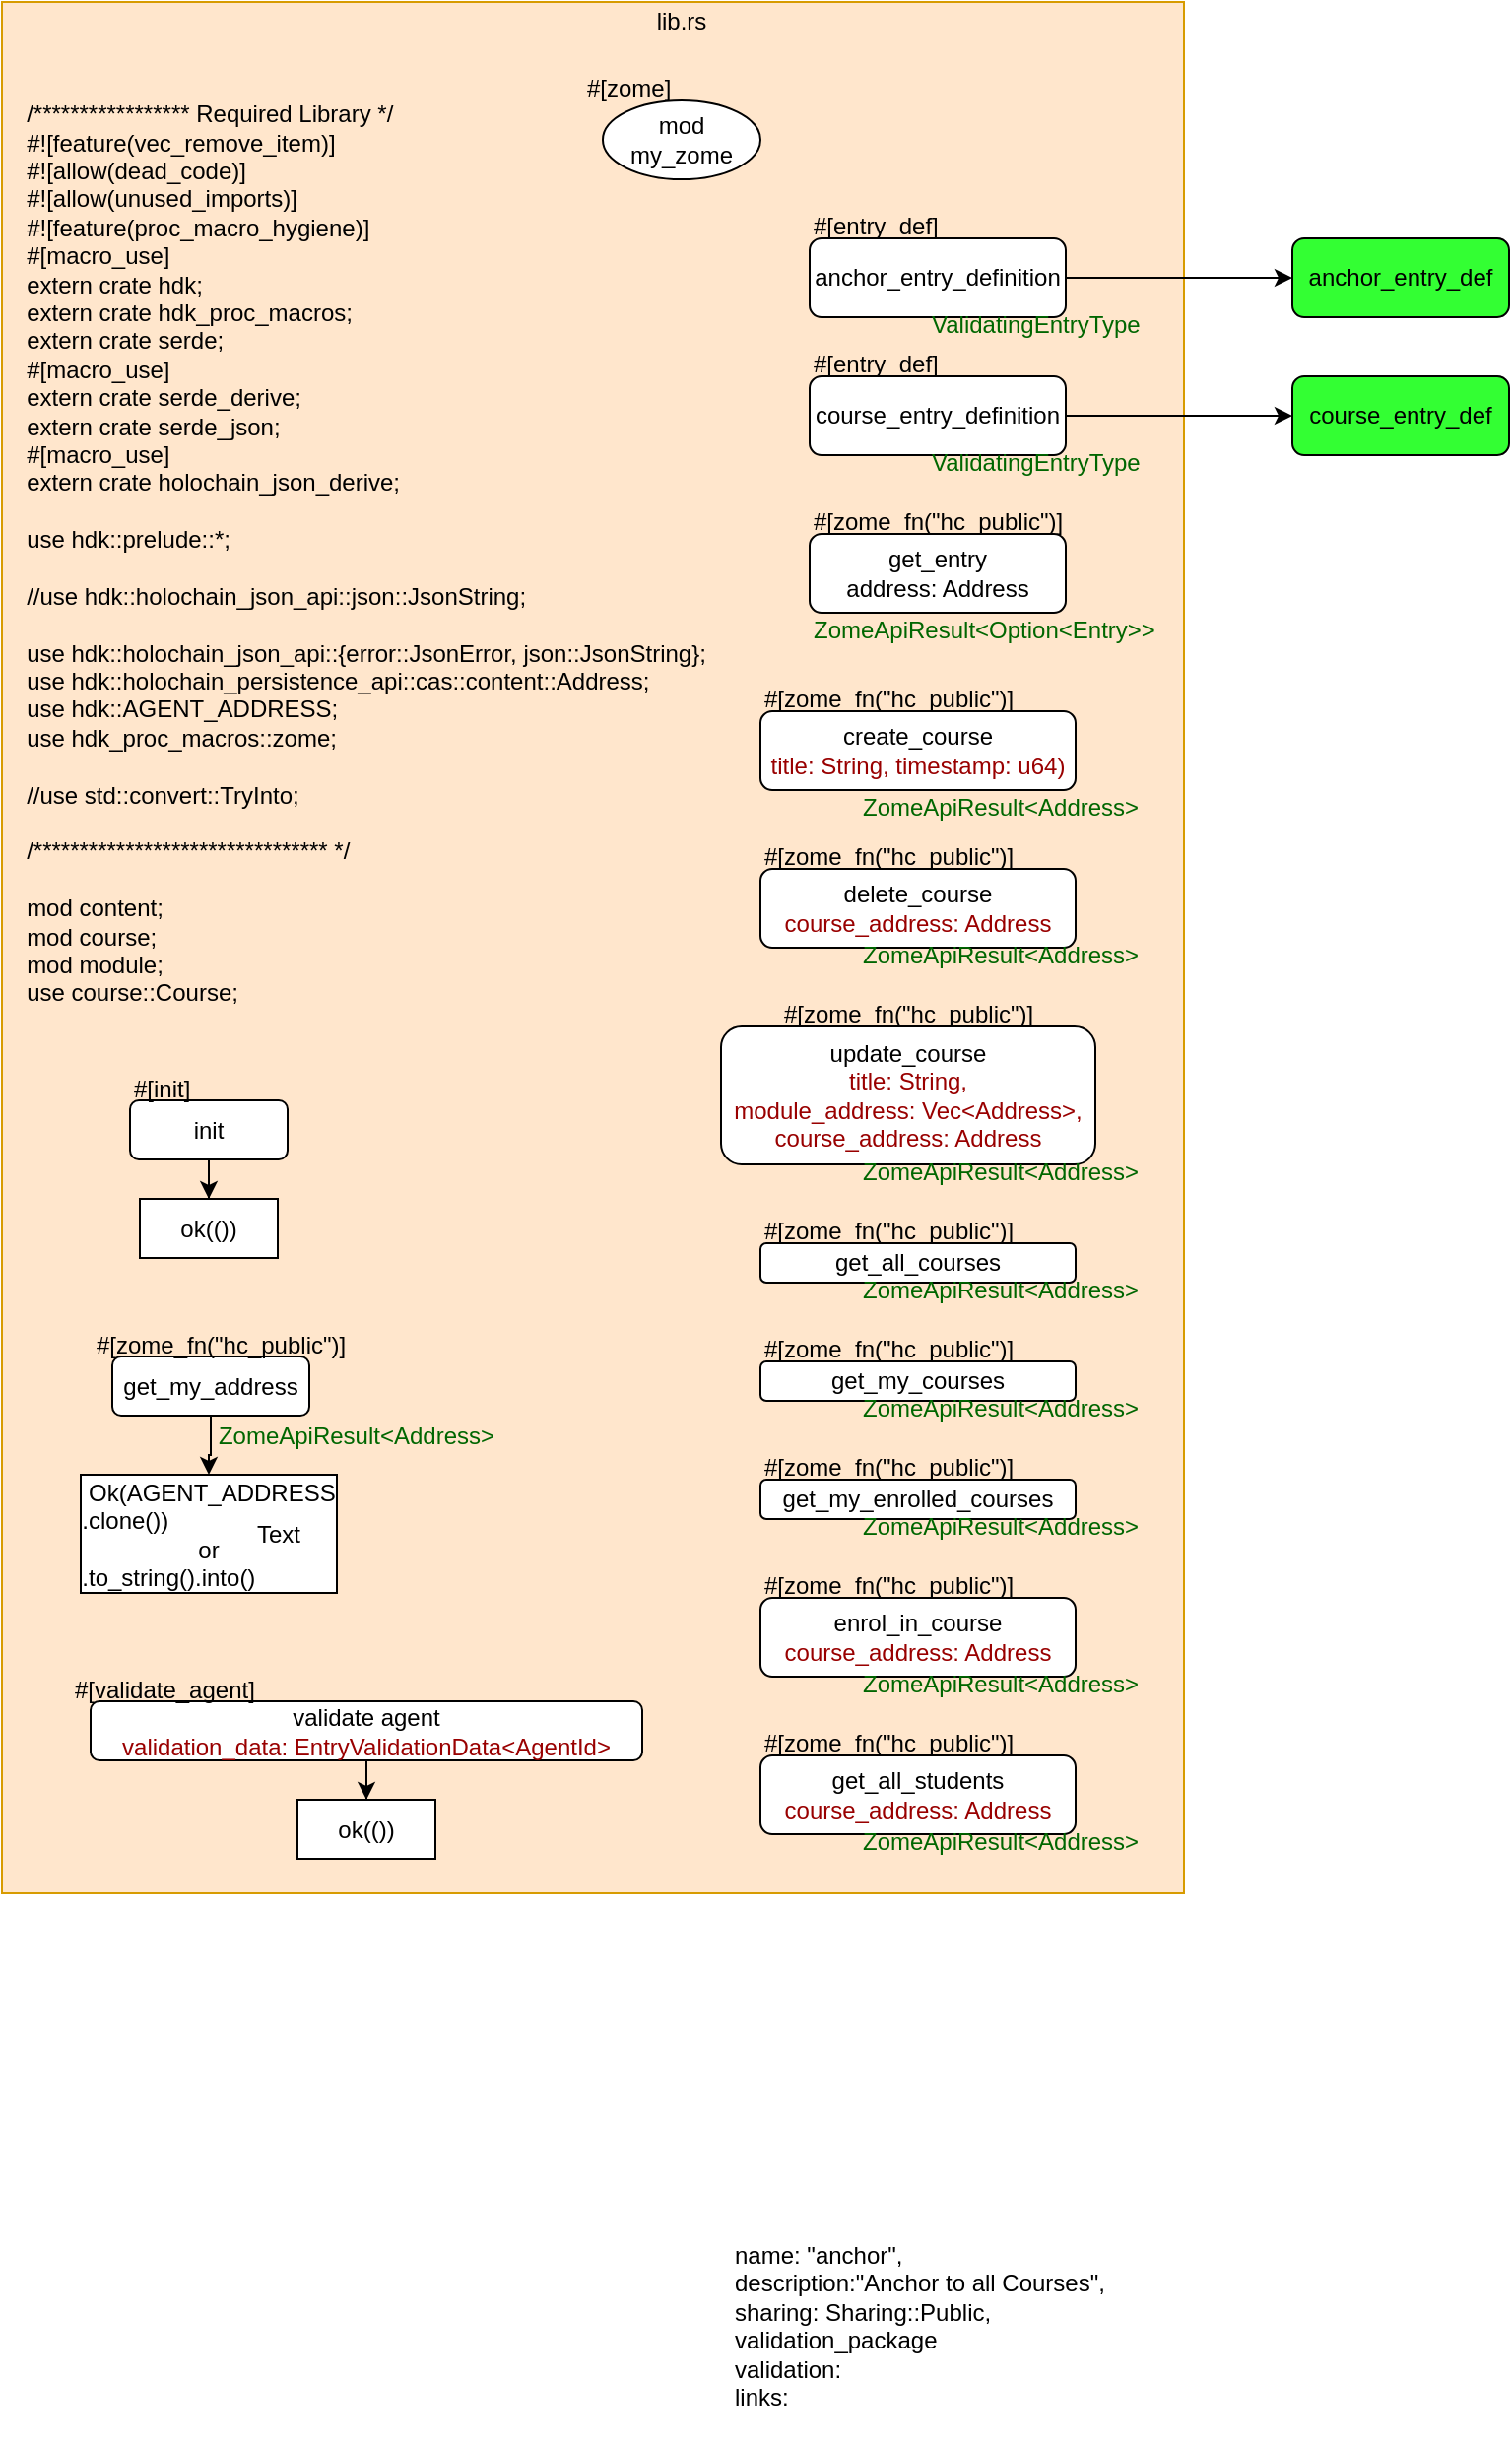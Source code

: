 <mxfile version="12.6.7" type="github" pages="6"><diagram id="DXIPTjjtn7do77gQKyFH" name="lib.rs"><mxGraphModel dx="1865" dy="553" grid="1" gridSize="10" guides="1" tooltips="1" connect="1" arrows="1" fold="1" page="1" pageScale="1" pageWidth="827" pageHeight="1169" math="0" shadow="0"><root><mxCell id="0"/><mxCell id="1" parent="0"/><mxCell id="BPKDQX9KvzaL9xmLwDMY-90" value="" style="rounded=0;whiteSpace=wrap;html=1;fillColor=#ffe6cc;strokeColor=#d79b00;" parent="1" vertex="1"><mxGeometry x="-45" y="20" width="600" height="960" as="geometry"/></mxCell><mxCell id="BPKDQX9KvzaL9xmLwDMY-2" value="mod my_zome" style="ellipse;whiteSpace=wrap;html=1;" parent="1" vertex="1"><mxGeometry x="260" y="70" width="80" height="40" as="geometry"/></mxCell><mxCell id="BPKDQX9KvzaL9xmLwDMY-19" style="edgeStyle=orthogonalEdgeStyle;rounded=0;orthogonalLoop=1;jettySize=auto;html=1;entryX=0.5;entryY=0;entryDx=0;entryDy=0;" parent="1" source="BPKDQX9KvzaL9xmLwDMY-4" target="BPKDQX9KvzaL9xmLwDMY-8" edge="1"><mxGeometry relative="1" as="geometry"/></mxCell><mxCell id="BPKDQX9KvzaL9xmLwDMY-4" value="init" style="rounded=1;whiteSpace=wrap;html=1;" parent="1" vertex="1"><mxGeometry x="20" y="577.5" width="80" height="30" as="geometry"/></mxCell><mxCell id="BPKDQX9KvzaL9xmLwDMY-22" style="edgeStyle=orthogonalEdgeStyle;rounded=0;orthogonalLoop=1;jettySize=auto;html=1;entryX=0.5;entryY=0;entryDx=0;entryDy=0;" parent="1" source="BPKDQX9KvzaL9xmLwDMY-6" target="BPKDQX9KvzaL9xmLwDMY-9" edge="1"><mxGeometry relative="1" as="geometry"/></mxCell><mxCell id="BPKDQX9KvzaL9xmLwDMY-6" value="&lt;div&gt;validate agent&lt;/div&gt;&lt;font color=&quot;#990000&quot;&gt;validation_data: EntryValidationData&amp;lt;AgentId&amp;gt;&lt;/font&gt;" style="rounded=1;whiteSpace=wrap;html=1;" parent="1" vertex="1"><mxGeometry y="882.5" width="280" height="30" as="geometry"/></mxCell><mxCell id="BPKDQX9KvzaL9xmLwDMY-23" style="edgeStyle=orthogonalEdgeStyle;rounded=0;orthogonalLoop=1;jettySize=auto;html=1;entryX=0.5;entryY=0;entryDx=0;entryDy=0;" parent="1" source="BPKDQX9KvzaL9xmLwDMY-10" target="BPKDQX9KvzaL9xmLwDMY-12" edge="1"><mxGeometry relative="1" as="geometry"/></mxCell><mxCell id="BPKDQX9KvzaL9xmLwDMY-10" value="get_my_address" style="rounded=1;whiteSpace=wrap;html=1;" parent="1" vertex="1"><mxGeometry x="11.0" y="707.5" width="100" height="30" as="geometry"/></mxCell><mxCell id="BPKDQX9KvzaL9xmLwDMY-7" value="lib.rs" style="text;html=1;strokeColor=none;fillColor=none;align=center;verticalAlign=middle;whiteSpace=wrap;rounded=0;" parent="1" vertex="1"><mxGeometry x="280" y="20" width="40" height="20" as="geometry"/></mxCell><mxCell id="BPKDQX9KvzaL9xmLwDMY-8" value="ok(())" style="rounded=0;whiteSpace=wrap;html=1;" parent="1" vertex="1"><mxGeometry x="25" y="627.5" width="70" height="30" as="geometry"/></mxCell><mxCell id="BPKDQX9KvzaL9xmLwDMY-9" value="ok(())" style="rounded=0;whiteSpace=wrap;html=1;" parent="1" vertex="1"><mxGeometry x="105" y="932.5" width="70" height="30" as="geometry"/></mxCell><mxCell id="BPKDQX9KvzaL9xmLwDMY-12" value="&lt;div&gt;&amp;nbsp;Ok(AGENT_ADDRESS&lt;/div&gt;&lt;div align=&quot;left&quot;&gt;.clone())&lt;/div&gt;&lt;div&gt;or&lt;/div&gt;&lt;div align=&quot;left&quot;&gt;.to_string().into()&lt;br&gt;&lt;/div&gt;" style="rounded=0;whiteSpace=wrap;html=1;" parent="1" vertex="1"><mxGeometry x="-5" y="767.5" width="130" height="60" as="geometry"/></mxCell><mxCell id="BPKDQX9KvzaL9xmLwDMY-25" value="#[init]" style="text;html=1;" parent="1" vertex="1"><mxGeometry x="20" y="557.5" width="50" height="30" as="geometry"/></mxCell><mxCell id="BPKDQX9KvzaL9xmLwDMY-27" value="#[validate_agent]" style="text;html=1;" parent="1" vertex="1"><mxGeometry x="-10" y="862.5" width="110" height="30" as="geometry"/></mxCell><mxCell id="BPKDQX9KvzaL9xmLwDMY-28" value="#[zome_fn(&quot;hc_public&quot;)]" style="text;html=1;" parent="1" vertex="1"><mxGeometry x="1" y="687.5" width="150" height="30" as="geometry"/></mxCell><mxCell id="sYRBEX_hVr7ViA64qe-t-1" style="edgeStyle=orthogonalEdgeStyle;rounded=0;orthogonalLoop=1;jettySize=auto;html=1;" edge="1" parent="1" source="BPKDQX9KvzaL9xmLwDMY-29"><mxGeometry relative="1" as="geometry"><mxPoint x="610" y="160" as="targetPoint"/></mxGeometry></mxCell><mxCell id="BPKDQX9KvzaL9xmLwDMY-29" value="anchor_entry_definition" style="rounded=1;whiteSpace=wrap;html=1;" parent="1" vertex="1"><mxGeometry x="365" y="140" width="130" height="40" as="geometry"/></mxCell><mxCell id="BPKDQX9KvzaL9xmLwDMY-31" value="#[entry_def]" style="text;html=1;" parent="1" vertex="1"><mxGeometry x="365" y="120" width="90" height="20" as="geometry"/></mxCell><mxCell id="9Cc2E70YcdbBU3URQo2y-1" style="edgeStyle=orthogonalEdgeStyle;rounded=0;orthogonalLoop=1;jettySize=auto;html=1;entryX=0;entryY=0.5;entryDx=0;entryDy=0;" edge="1" parent="1" source="BPKDQX9KvzaL9xmLwDMY-32" target="1-dCx7ayfFpRJO6_NZij-1"><mxGeometry relative="1" as="geometry"/></mxCell><mxCell id="BPKDQX9KvzaL9xmLwDMY-32" value="course_entry_definition" style="rounded=1;whiteSpace=wrap;html=1;" parent="1" vertex="1"><mxGeometry x="365" y="210" width="130" height="40" as="geometry"/></mxCell><mxCell id="BPKDQX9KvzaL9xmLwDMY-33" value="#[entry_def]" style="text;html=1;" parent="1" vertex="1"><mxGeometry x="365" y="190" width="90" height="20" as="geometry"/></mxCell><mxCell id="BPKDQX9KvzaL9xmLwDMY-37" value="&lt;div&gt;&lt;font color=&quot;#006600&quot;&gt;ZomeApiResult&amp;lt;Address&amp;gt;&lt;br&gt;&lt;/font&gt;&lt;/div&gt;" style="text;html=1;strokeColor=none;fillColor=none;align=center;verticalAlign=middle;whiteSpace=wrap;rounded=0;" parent="1" vertex="1"><mxGeometry x="50" y="737.5" width="170" height="20" as="geometry"/></mxCell><mxCell id="BPKDQX9KvzaL9xmLwDMY-42" value="&lt;div&gt;create_course&lt;/div&gt;&lt;div&gt;&lt;font color=&quot;#990000&quot;&gt;title: String, timestamp: u64)&lt;/font&gt;&lt;br&gt;&lt;/div&gt;" style="rounded=1;whiteSpace=wrap;html=1;" parent="1" vertex="1"><mxGeometry x="340" y="380" width="160" height="40" as="geometry"/></mxCell><mxCell id="BPKDQX9KvzaL9xmLwDMY-43" value="#[zome_fn(&quot;hc_public&quot;)]" style="text;html=1;" parent="1" vertex="1"><mxGeometry x="340" y="360" width="90" height="20" as="geometry"/></mxCell><mxCell id="BPKDQX9KvzaL9xmLwDMY-46" value="Text" style="text;html=1;align=center;verticalAlign=middle;resizable=0;points=[];autosize=1;" parent="1" vertex="1"><mxGeometry x="75" y="787.5" width="40" height="20" as="geometry"/></mxCell><mxCell id="BPKDQX9KvzaL9xmLwDMY-47" value="&lt;div&gt;delete_course&lt;/div&gt;&lt;div&gt;&lt;font color=&quot;#990000&quot;&gt;course_address: Address&lt;/font&gt;&lt;br&gt;&lt;/div&gt;" style="rounded=1;whiteSpace=wrap;html=1;" parent="1" vertex="1"><mxGeometry x="340" y="460" width="160" height="40" as="geometry"/></mxCell><mxCell id="BPKDQX9KvzaL9xmLwDMY-48" value="#[zome_fn(&quot;hc_public&quot;)]" style="text;html=1;" parent="1" vertex="1"><mxGeometry x="340" y="440" width="90" height="20" as="geometry"/></mxCell><mxCell id="BPKDQX9KvzaL9xmLwDMY-49" value="&lt;font color=&quot;#006600&quot;&gt;ValidatingEntryType&lt;/font&gt;" style="text;html=1;" parent="1" vertex="1"><mxGeometry x="425" y="170" width="130" height="30" as="geometry"/></mxCell><mxCell id="BPKDQX9KvzaL9xmLwDMY-51" value="&lt;font color=&quot;#006600&quot;&gt;ValidatingEntryType&lt;/font&gt;" style="text;html=1;" parent="1" vertex="1"><mxGeometry x="425" y="240" width="130" height="30" as="geometry"/></mxCell><mxCell id="BPKDQX9KvzaL9xmLwDMY-52" value="&lt;font color=&quot;#006600&quot;&gt;ZomeApiResult&amp;lt;Address&amp;gt;&lt;/font&gt;" style="text;html=1;" parent="1" vertex="1"><mxGeometry x="390" y="415" width="150" height="30" as="geometry"/></mxCell><mxCell id="BPKDQX9KvzaL9xmLwDMY-53" value="&lt;font color=&quot;#006600&quot;&gt;ZomeApiResult&amp;lt;Address&amp;gt;&lt;/font&gt;" style="text;html=1;" parent="1" vertex="1"><mxGeometry x="390" y="490" width="150" height="30" as="geometry"/></mxCell><mxCell id="BPKDQX9KvzaL9xmLwDMY-60" value="&lt;div&gt;update_course&lt;/div&gt;&lt;div&gt;&lt;font color=&quot;#990000&quot;&gt;title: String, &lt;br&gt;&lt;/font&gt;&lt;/div&gt;&lt;div&gt;&lt;font color=&quot;#990000&quot;&gt;module_address: Vec&amp;lt;Address&amp;gt;, &lt;br&gt;&lt;/font&gt;&lt;/div&gt;&lt;div&gt;&lt;font color=&quot;#990000&quot;&gt;course_address: Address&lt;/font&gt;&lt;br&gt;&lt;/div&gt;" style="rounded=1;whiteSpace=wrap;html=1;" parent="1" vertex="1"><mxGeometry x="320" y="540" width="190" height="70" as="geometry"/></mxCell><mxCell id="BPKDQX9KvzaL9xmLwDMY-61" value="#[zome_fn(&quot;hc_public&quot;)]" style="text;html=1;" parent="1" vertex="1"><mxGeometry x="350" y="520" width="90" height="20" as="geometry"/></mxCell><mxCell id="BPKDQX9KvzaL9xmLwDMY-62" value="&lt;font color=&quot;#006600&quot;&gt;ZomeApiResult&amp;lt;Address&amp;gt;&lt;/font&gt;" style="text;html=1;" parent="1" vertex="1"><mxGeometry x="390" y="600" width="150" height="30" as="geometry"/></mxCell><mxCell id="BPKDQX9KvzaL9xmLwDMY-66" value="&lt;div&gt;get_all_courses&lt;/div&gt;" style="rounded=1;whiteSpace=wrap;html=1;" parent="1" vertex="1"><mxGeometry x="340" y="650" width="160" height="20" as="geometry"/></mxCell><mxCell id="BPKDQX9KvzaL9xmLwDMY-67" value="#[zome_fn(&quot;hc_public&quot;)]" style="text;html=1;" parent="1" vertex="1"><mxGeometry x="340" y="630" width="90" height="20" as="geometry"/></mxCell><mxCell id="BPKDQX9KvzaL9xmLwDMY-68" value="&lt;font color=&quot;#006600&quot;&gt;ZomeApiResult&amp;lt;Address&amp;gt;&lt;/font&gt;" style="text;html=1;" parent="1" vertex="1"><mxGeometry x="390" y="660" width="150" height="30" as="geometry"/></mxCell><mxCell id="BPKDQX9KvzaL9xmLwDMY-70" value="&lt;div&gt;get_my_courses&lt;/div&gt;" style="rounded=1;whiteSpace=wrap;html=1;" parent="1" vertex="1"><mxGeometry x="340" y="710" width="160" height="20" as="geometry"/></mxCell><mxCell id="BPKDQX9KvzaL9xmLwDMY-71" value="#[zome_fn(&quot;hc_public&quot;)]" style="text;html=1;" parent="1" vertex="1"><mxGeometry x="340" y="690" width="90" height="20" as="geometry"/></mxCell><mxCell id="BPKDQX9KvzaL9xmLwDMY-72" value="&lt;font color=&quot;#006600&quot;&gt;ZomeApiResult&amp;lt;Address&amp;gt;&lt;/font&gt;" style="text;html=1;" parent="1" vertex="1"><mxGeometry x="390" y="720" width="150" height="30" as="geometry"/></mxCell><mxCell id="BPKDQX9KvzaL9xmLwDMY-73" value="get_my_enrolled_courses" style="rounded=1;whiteSpace=wrap;html=1;" parent="1" vertex="1"><mxGeometry x="340" y="770" width="160" height="20" as="geometry"/></mxCell><mxCell id="BPKDQX9KvzaL9xmLwDMY-74" value="#[zome_fn(&quot;hc_public&quot;)]" style="text;html=1;" parent="1" vertex="1"><mxGeometry x="340" y="750" width="90" height="20" as="geometry"/></mxCell><mxCell id="BPKDQX9KvzaL9xmLwDMY-75" value="&lt;font color=&quot;#006600&quot;&gt;ZomeApiResult&amp;lt;Address&amp;gt;&lt;/font&gt;" style="text;html=1;" parent="1" vertex="1"><mxGeometry x="390" y="780" width="150" height="30" as="geometry"/></mxCell><mxCell id="BPKDQX9KvzaL9xmLwDMY-76" value="&lt;div&gt;enrol_in_course&lt;/div&gt;&lt;div&gt;&lt;font color=&quot;#990000&quot;&gt;course_address: Address&lt;/font&gt;&lt;br&gt;&lt;/div&gt;" style="rounded=1;whiteSpace=wrap;html=1;" parent="1" vertex="1"><mxGeometry x="340" y="830" width="160" height="40" as="geometry"/></mxCell><mxCell id="BPKDQX9KvzaL9xmLwDMY-77" value="#[zome_fn(&quot;hc_public&quot;)]" style="text;html=1;" parent="1" vertex="1"><mxGeometry x="340" y="810" width="90" height="20" as="geometry"/></mxCell><mxCell id="BPKDQX9KvzaL9xmLwDMY-78" value="&lt;font color=&quot;#006600&quot;&gt;ZomeApiResult&amp;lt;Address&amp;gt;&lt;/font&gt;" style="text;html=1;" parent="1" vertex="1"><mxGeometry x="390" y="860" width="150" height="30" as="geometry"/></mxCell><mxCell id="BPKDQX9KvzaL9xmLwDMY-79" value="&lt;div&gt;get_all_students&lt;br&gt;&lt;/div&gt;&lt;div&gt;&lt;font color=&quot;#990000&quot;&gt;course_address: Address&lt;/font&gt;&lt;br&gt;&lt;/div&gt;" style="rounded=1;whiteSpace=wrap;html=1;" parent="1" vertex="1"><mxGeometry x="340" y="910" width="160" height="40" as="geometry"/></mxCell><mxCell id="BPKDQX9KvzaL9xmLwDMY-80" value="#[zome_fn(&quot;hc_public&quot;)]" style="text;html=1;" parent="1" vertex="1"><mxGeometry x="340" y="890" width="90" height="20" as="geometry"/></mxCell><mxCell id="BPKDQX9KvzaL9xmLwDMY-81" value="&lt;font color=&quot;#006600&quot;&gt;ZomeApiResult&amp;lt;Address&amp;gt;&lt;/font&gt;" style="text;html=1;" parent="1" vertex="1"><mxGeometry x="390" y="940" width="150" height="30" as="geometry"/></mxCell><mxCell id="BPKDQX9KvzaL9xmLwDMY-85" value="&lt;div&gt;get_entry&lt;/div&gt;&lt;div&gt;address: Address&lt;br&gt;&lt;/div&gt;" style="rounded=1;whiteSpace=wrap;html=1;" parent="1" vertex="1"><mxGeometry x="365" y="290" width="130" height="40" as="geometry"/></mxCell><mxCell id="BPKDQX9KvzaL9xmLwDMY-86" value="#[zome_fn(&quot;hc_public&quot;)]" style="text;html=1;" parent="1" vertex="1"><mxGeometry x="365" y="270" width="90" height="20" as="geometry"/></mxCell><mxCell id="BPKDQX9KvzaL9xmLwDMY-87" value="&lt;font color=&quot;#006600&quot;&gt;ZomeApiResult&amp;lt;Option&amp;lt;Entry&amp;gt;&amp;gt;&lt;/font&gt;" style="text;html=1;" parent="1" vertex="1"><mxGeometry x="365" y="325" width="130" height="30" as="geometry"/></mxCell><mxCell id="BPKDQX9KvzaL9xmLwDMY-92" value="#[zome]" style="text;html=1;" parent="1" vertex="1"><mxGeometry x="250" y="50" width="70" height="30" as="geometry"/></mxCell><mxCell id="BPKDQX9KvzaL9xmLwDMY-94" value="&lt;div align=&quot;left&quot;&gt;/***************** Required Library */&lt;br&gt;#![feature(vec_remove_item)]&lt;br&gt;#![allow(dead_code)]&lt;br&gt;#![allow(unused_imports)]&lt;br&gt;#![feature(proc_macro_hygiene)]&lt;br&gt;#[macro_use]&lt;br&gt;extern crate hdk;&lt;br&gt;extern crate hdk_proc_macros;&lt;br&gt;extern crate serde;&lt;br&gt;#[macro_use]&lt;br&gt;extern crate serde_derive;&lt;br&gt;extern crate serde_json;&lt;br&gt;#[macro_use]&lt;br&gt;extern crate holochain_json_derive;&lt;br&gt;&lt;br&gt;use hdk::prelude::*;&lt;br&gt;&lt;br&gt;//use hdk::holochain_json_api::json::JsonString;&lt;br&gt;&lt;br&gt;use hdk::holochain_json_api::{error::JsonError, json::JsonString};&lt;br&gt;use hdk::holochain_persistence_api::cas::content::Address;&lt;br&gt;use hdk::AGENT_ADDRESS;&lt;br&gt;use hdk_proc_macros::zome;&lt;br&gt;&lt;br&gt;//use std::convert::TryInto;&lt;br&gt;&lt;br&gt;/******************************** */&lt;br&gt;&lt;br&gt;mod content;&lt;br&gt;mod course;&lt;br&gt;mod module;&lt;br&gt;use course::Course;&lt;br&gt;&lt;/div&gt;" style="text;html=1;strokeColor=none;fillColor=none;align=center;verticalAlign=middle;whiteSpace=wrap;rounded=0;" parent="1" vertex="1"><mxGeometry x="-35" y="290" width="350" height="20" as="geometry"/></mxCell><mxCell id="CybLcgVTm1H960XqOHh7-35" value="name: &quot;anchor&quot;,&lt;br&gt;                description:&quot;Anchor to all Courses&quot;,&lt;br&gt;&lt;div&gt;                sharing: Sharing::Public,&lt;/div&gt;&lt;div&gt;validation_package&lt;/div&gt;&lt;div&gt;validation:&lt;/div&gt;&lt;div&gt;links:&lt;/div&gt;" style="text;html=1;" vertex="1" parent="1"><mxGeometry x="325" y="1150" width="210" height="110" as="geometry"/></mxCell><UserObject label="anchor_entry_def" link="data:page/id,Gmvdt3g-6km1qL-UM3GM" id="ZBpXJErYbTHUjCNmvLEJ-1"><mxCell style="rounded=1;whiteSpace=wrap;html=1;fillColor=#33FF33;" vertex="1" parent="1"><mxGeometry x="610" y="140" width="110" height="40" as="geometry"/></mxCell></UserObject><UserObject label="course_entry_def" link="data:page/id,LGvd9IhJxzemNmygLMf5" id="1-dCx7ayfFpRJO6_NZij-1"><mxCell style="rounded=1;whiteSpace=wrap;html=1;fillColor=#33FF33;" vertex="1" parent="1"><mxGeometry x="610" y="210" width="110" height="40" as="geometry"/></mxCell></UserObject></root></mxGraphModel></diagram><diagram id="9UC0sf5pN4nqNUrTQWEj" name="course: Course"><mxGraphModel dx="211" dy="553" grid="1" gridSize="10" guides="1" tooltips="1" connect="1" arrows="1" fold="1" page="1" pageScale="1" pageWidth="827" pageHeight="1169" math="0" shadow="0"><root><mxCell id="M33UoNMTCU6-tiE0HSeG-0"/><mxCell id="M33UoNMTCU6-tiE0HSeG-1" parent="M33UoNMTCU6-tiE0HSeG-0"/><mxCell id="M33UoNMTCU6-tiE0HSeG-2" value="" style="group" vertex="1" connectable="0" parent="M33UoNMTCU6-tiE0HSeG-1"><mxGeometry x="1040" y="140" width="450" height="400" as="geometry"/></mxCell><mxCell id="M33UoNMTCU6-tiE0HSeG-3" value="" style="rounded=0;whiteSpace=wrap;html=1;fillColor=#f5f5f5;strokeColor=#666666;fontColor=#333333;" vertex="1" parent="M33UoNMTCU6-tiE0HSeG-2"><mxGeometry width="450" height="400" as="geometry"/></mxCell><mxCell id="M33UoNMTCU6-tiE0HSeG-4" value="impl Course" style="shape=process;whiteSpace=wrap;html=1;backgroundOutline=1;" vertex="1" parent="M33UoNMTCU6-tiE0HSeG-2"><mxGeometry x="160" y="20" width="120" height="30" as="geometry"/></mxCell><mxCell id="M33UoNMTCU6-tiE0HSeG-5" value="&lt;div&gt;new&lt;/div&gt;&lt;font color=&quot;#990000&quot;&gt;title: String, owner: Address, timestamp: u64&lt;/font&gt;" style="rounded=1;whiteSpace=wrap;html=1;fillColor=#33FF33;strokeColor=#82b366;" vertex="1" parent="M33UoNMTCU6-tiE0HSeG-2"><mxGeometry x="10" y="70" width="250" height="30" as="geometry"/></mxCell><mxCell id="M33UoNMTCU6-tiE0HSeG-6" value="&lt;div align=&quot;left&quot;&gt;Course {&lt;br&gt;&amp;nbsp;&amp;nbsp;&amp;nbsp;&amp;nbsp;&amp;nbsp;&amp;nbsp;&amp;nbsp;&amp;nbsp;&amp;nbsp;&amp;nbsp;&amp;nbsp; title: title,&lt;br&gt;&amp;nbsp;&amp;nbsp;&amp;nbsp;&amp;nbsp;&amp;nbsp;&amp;nbsp;&amp;nbsp;&amp;nbsp;&amp;nbsp;&amp;nbsp;&amp;nbsp; teacher_address: owner,&lt;br&gt;&amp;nbsp;&amp;nbsp;&amp;nbsp;&amp;nbsp;&amp;nbsp;&amp;nbsp;&amp;nbsp;&amp;nbsp;&amp;nbsp;&amp;nbsp;&amp;nbsp; modules: Vec::default(),&lt;br&gt;&amp;nbsp;&amp;nbsp;&amp;nbsp;&amp;nbsp;&amp;nbsp;&amp;nbsp;&amp;nbsp;&amp;nbsp;&amp;nbsp;&amp;nbsp;&amp;nbsp; timestamp: timestamp,&lt;br&gt;&amp;nbsp;&amp;nbsp;&amp;nbsp;&amp;nbsp;&amp;nbsp;&amp;nbsp;&amp;nbsp; }&lt;/div&gt;" style="rounded=0;whiteSpace=wrap;html=1;align=left;" vertex="1" parent="M33UoNMTCU6-tiE0HSeG-2"><mxGeometry x="47.5" y="135" width="175" height="100" as="geometry"/></mxCell><mxCell id="M33UoNMTCU6-tiE0HSeG-7" value="" style="edgeStyle=orthogonalEdgeStyle;rounded=0;orthogonalLoop=1;jettySize=auto;html=1;" edge="1" parent="M33UoNMTCU6-tiE0HSeG-2" source="M33UoNMTCU6-tiE0HSeG-5" target="M33UoNMTCU6-tiE0HSeG-6"><mxGeometry relative="1" as="geometry"/></mxCell><mxCell id="M33UoNMTCU6-tiE0HSeG-8" value="&lt;font color=&quot;#006600&quot;&gt;Self&lt;/font&gt;" style="text;html=1;strokeColor=none;fillColor=none;align=center;verticalAlign=middle;whiteSpace=wrap;rounded=0;" vertex="1" parent="M33UoNMTCU6-tiE0HSeG-2"><mxGeometry x="140" y="115" width="40" height="20" as="geometry"/></mxCell><mxCell id="M33UoNMTCU6-tiE0HSeG-9" value="&lt;div align=&quot;center&quot;&gt;from&lt;/div&gt;&lt;div align=&quot;left&quot;&gt;&lt;font color=&quot;#990000&quot;&gt;title: String, &lt;br&gt;&lt;/font&gt;&lt;/div&gt;&lt;div align=&quot;left&quot;&gt;&lt;font color=&quot;#990000&quot;&gt;owner: Address, &lt;br&gt;&lt;/font&gt;&lt;/div&gt;&lt;div align=&quot;left&quot;&gt;&lt;font color=&quot;#990000&quot;&gt;timestamp: u64&lt;/font&gt;&lt;/div&gt;&lt;div&gt;&lt;font color=&quot;#990000&quot;&gt;modules: Vec&amp;lt;Adress&amp;gt;&lt;/font&gt;&lt;br&gt;&lt;/div&gt;" style="rounded=1;whiteSpace=wrap;html=1;fillColor=#33FF33;strokeColor=#82b366;align=left;" vertex="1" parent="M33UoNMTCU6-tiE0HSeG-2"><mxGeometry x="270" y="70" width="140" height="80" as="geometry"/></mxCell><mxCell id="M33UoNMTCU6-tiE0HSeG-10" value="&lt;div align=&quot;left&quot;&gt;Course {&lt;br&gt;&amp;nbsp;&amp;nbsp;&amp;nbsp;&amp;nbsp;&amp;nbsp;&amp;nbsp;&amp;nbsp;&amp;nbsp;&amp;nbsp;&amp;nbsp;&amp;nbsp; title: title,&lt;br&gt;&amp;nbsp;&amp;nbsp;&amp;nbsp;&amp;nbsp;&amp;nbsp;&amp;nbsp;&amp;nbsp;&amp;nbsp;&amp;nbsp;&amp;nbsp;&amp;nbsp; teacher_address: owner,&lt;br&gt;&amp;nbsp;&amp;nbsp;&amp;nbsp;&amp;nbsp;&amp;nbsp;&amp;nbsp;&amp;nbsp;&amp;nbsp;&amp;nbsp;&amp;nbsp;&amp;nbsp; modules: Vec::default(),&lt;br&gt;&amp;nbsp;&amp;nbsp;&amp;nbsp;&amp;nbsp;&amp;nbsp;&amp;nbsp;&amp;nbsp;&amp;nbsp;&amp;nbsp;&amp;nbsp;&amp;nbsp; timestamp: timestamp,&lt;br&gt;&amp;nbsp;&amp;nbsp;&amp;nbsp;&amp;nbsp;&amp;nbsp;&amp;nbsp;&amp;nbsp; }&lt;/div&gt;" style="rounded=0;whiteSpace=wrap;html=1;align=left;" vertex="1" parent="M33UoNMTCU6-tiE0HSeG-2"><mxGeometry x="252.5" y="175" width="175" height="100" as="geometry"/></mxCell><mxCell id="M33UoNMTCU6-tiE0HSeG-11" value="" style="edgeStyle=orthogonalEdgeStyle;rounded=0;orthogonalLoop=1;jettySize=auto;html=1;" edge="1" parent="M33UoNMTCU6-tiE0HSeG-2" source="M33UoNMTCU6-tiE0HSeG-9" target="M33UoNMTCU6-tiE0HSeG-10"><mxGeometry relative="1" as="geometry"/></mxCell><mxCell id="M33UoNMTCU6-tiE0HSeG-12" value="&lt;font color=&quot;#006600&quot;&gt;Self&lt;/font&gt;" style="text;html=1;strokeColor=none;fillColor=none;align=center;verticalAlign=middle;whiteSpace=wrap;rounded=0;" vertex="1" parent="M33UoNMTCU6-tiE0HSeG-2"><mxGeometry x="340" y="160" width="40" height="20" as="geometry"/></mxCell><mxCell id="M33UoNMTCU6-tiE0HSeG-13" value="&lt;div&gt;entry&lt;/div&gt;&lt;font color=&quot;#990000&quot;&gt;&amp;amp;self&lt;/font&gt;" style="rounded=1;whiteSpace=wrap;html=1;fillColor=#33FF33;strokeColor=#82b366;" vertex="1" parent="M33UoNMTCU6-tiE0HSeG-2"><mxGeometry x="47.5" y="275" width="170" height="30" as="geometry"/></mxCell><mxCell id="M33UoNMTCU6-tiE0HSeG-14" value="Entry::App(&quot;course&quot;.into(), self.into())" style="rounded=0;whiteSpace=wrap;html=1;" vertex="1" parent="M33UoNMTCU6-tiE0HSeG-2"><mxGeometry x="28.75" y="337.5" width="207.5" height="32.5" as="geometry"/></mxCell><mxCell id="M33UoNMTCU6-tiE0HSeG-15" value="" style="edgeStyle=orthogonalEdgeStyle;rounded=0;orthogonalLoop=1;jettySize=auto;html=1;" edge="1" parent="M33UoNMTCU6-tiE0HSeG-2" source="M33UoNMTCU6-tiE0HSeG-13" target="M33UoNMTCU6-tiE0HSeG-14"><mxGeometry relative="1" as="geometry"/></mxCell><mxCell id="M33UoNMTCU6-tiE0HSeG-16" value="&lt;font color=&quot;#006600&quot;&gt;Entry&lt;/font&gt;" style="text;html=1;strokeColor=none;fillColor=none;align=center;verticalAlign=middle;whiteSpace=wrap;rounded=0;" vertex="1" parent="M33UoNMTCU6-tiE0HSeG-2"><mxGeometry x="130" y="310" width="40" height="20" as="geometry"/></mxCell><mxCell id="7Y6dzGtSMSle_XYAwj91-1" value="" style="group" vertex="1" connectable="0" parent="M33UoNMTCU6-tiE0HSeG-1"><mxGeometry x="1060" y="30" width="390" height="70" as="geometry"/></mxCell><mxCell id="7Y6dzGtSMSle_XYAwj91-2" value="&lt;div align=&quot;left&quot;&gt;&lt;b&gt;pub struct Course {&lt;br&gt;&amp;nbsp;&amp;nbsp;&amp;nbsp; title: String,&lt;br&gt;&amp;nbsp;&amp;nbsp;&amp;nbsp; teacher_address: Address,&lt;br&gt;&amp;nbsp;&amp;nbsp;&amp;nbsp; modules: Vec&amp;lt;Address&amp;gt;, // Implicit link, as relationship with module&lt;br&gt;&amp;nbsp;&amp;nbsp;&amp;nbsp; timestamp: u64,&lt;br&gt;}&lt;/b&gt;&lt;/div&gt;" style="text;html=1;strokeColor=none;fillColor=none;align=left;verticalAlign=middle;whiteSpace=wrap;rounded=0;" vertex="1" parent="7Y6dzGtSMSle_XYAwj91-1"><mxGeometry y="50" width="390" height="20" as="geometry"/></mxCell><mxCell id="7Y6dzGtSMSle_XYAwj91-3" value="#[derive(Serialize, Deserialize, Debug, self::DefaultJson, Clone)]" style="text;html=1;" vertex="1" parent="7Y6dzGtSMSle_XYAwj91-1"><mxGeometry width="360" height="30" as="geometry"/></mxCell></root></mxGraphModel></diagram><diagram id="Gmvdt3g-6km1qL-UM3GM" name="course: anchor_entry_def"><mxGraphModel dx="1038" dy="553" grid="1" gridSize="10" guides="1" tooltips="1" connect="1" arrows="1" fold="1" page="1" pageScale="1" pageWidth="827" pageHeight="1169" math="0" shadow="0"><root><mxCell id="gchoBXkzTyaEmYtx3i6a-0"/><mxCell id="gchoBXkzTyaEmYtx3i6a-1" parent="gchoBXkzTyaEmYtx3i6a-0"/><mxCell id="jpVONP7J3j-ntvICtFwA-0" value="" style="group" vertex="1" connectable="0" parent="gchoBXkzTyaEmYtx3i6a-1"><mxGeometry x="170" y="230" width="342" height="800" as="geometry"/></mxCell><mxCell id="jpVONP7J3j-ntvICtFwA-1" value="" style="rounded=0;whiteSpace=wrap;html=1;fillColor=#dae8fc;strokeColor=#6c8ebf;" vertex="1" parent="jpVONP7J3j-ntvICtFwA-0"><mxGeometry x="30" y="150" width="240" height="130" as="geometry"/></mxCell><mxCell id="jpVONP7J3j-ntvICtFwA-2" value="entry!" style="shape=process;whiteSpace=wrap;html=1;backgroundOutline=1;fillColor=#FFFFFF;" vertex="1" parent="jpVONP7J3j-ntvICtFwA-0"><mxGeometry x="90" width="110" height="30" as="geometry"/></mxCell><mxCell id="jpVONP7J3j-ntvICtFwA-3" value="name: &quot;anchor&quot;,&lt;br&gt;                description:&quot;Anchor to all Courses&quot;,&lt;br&gt;&lt;div&gt;                sharing: Sharing::Public,&lt;/div&gt;&lt;div&gt;&lt;font color=&quot;#0000FF&quot;&gt;validation_package&lt;/font&gt;&lt;/div&gt;&lt;div&gt;&lt;font color=&quot;#663300&quot;&gt;validation&lt;/font&gt;:&lt;/div&gt;&lt;div&gt;&lt;font color=&quot;#00331A&quot;&gt;links&lt;/font&gt;:&lt;/div&gt;" style="text;html=1;" vertex="1" parent="jpVONP7J3j-ntvICtFwA-0"><mxGeometry x="67.5" y="35" width="210" height="110" as="geometry"/></mxCell><mxCell id="jpVONP7J3j-ntvICtFwA-4" value="&lt;div&gt;&lt;font color=&quot;#0000FF&quot;&gt;validation_package&lt;/font&gt;&lt;/div&gt;&lt;font color=&quot;#990000&quot;&gt;||&lt;/font&gt;" style="shape=trapezoid;perimeter=trapezoidPerimeter;whiteSpace=wrap;html=1;fillColor=#FFFFFF;" vertex="1" parent="jpVONP7J3j-ntvICtFwA-0"><mxGeometry x="80" y="160" width="130" height="40" as="geometry"/></mxCell><mxCell id="jpVONP7J3j-ntvICtFwA-5" value="hdk::ValidationPackageDefinition::Entry" style="rounded=0;whiteSpace=wrap;html=1;fillColor=#FFFFFF;" vertex="1" parent="jpVONP7J3j-ntvICtFwA-0"><mxGeometry x="37.5" y="225" width="215" height="30" as="geometry"/></mxCell><mxCell id="jpVONP7J3j-ntvICtFwA-6" style="edgeStyle=orthogonalEdgeStyle;rounded=0;orthogonalLoop=1;jettySize=auto;html=1;entryX=0.5;entryY=0;entryDx=0;entryDy=0;" edge="1" parent="jpVONP7J3j-ntvICtFwA-0" source="jpVONP7J3j-ntvICtFwA-4" target="jpVONP7J3j-ntvICtFwA-5"><mxGeometry relative="1" as="geometry"/></mxCell><mxCell id="jpVONP7J3j-ntvICtFwA-7" value="" style="group" vertex="1" connectable="0" parent="jpVONP7J3j-ntvICtFwA-0"><mxGeometry x="32" y="285" width="310" height="95" as="geometry"/></mxCell><mxCell id="jpVONP7J3j-ntvICtFwA-8" value="" style="group" vertex="1" connectable="0" parent="jpVONP7J3j-ntvICtFwA-7"><mxGeometry width="310" height="95" as="geometry"/></mxCell><mxCell id="jpVONP7J3j-ntvICtFwA-9" value="" style="rounded=0;whiteSpace=wrap;html=1;fillColor=#ffe6cc;strokeColor=#d79b00;" vertex="1" parent="jpVONP7J3j-ntvICtFwA-8"><mxGeometry x="-20" width="310" height="95" as="geometry"/></mxCell><mxCell id="jpVONP7J3j-ntvICtFwA-10" value="&lt;div&gt;&lt;font color=&quot;#663300&quot;&gt;validation&lt;/font&gt;&lt;/div&gt;&lt;div&gt;&lt;font color=&quot;#990000&quot;&gt;|_validation_data: hdk::EntryValidationData&amp;lt;String&amp;gt;|&lt;/font&gt;&lt;/div&gt;" style="shape=trapezoid;perimeter=trapezoidPerimeter;whiteSpace=wrap;html=1;fillColor=#FFFFFF;" vertex="1" parent="jpVONP7J3j-ntvICtFwA-8"><mxGeometry x="-23.25" y="5" width="304.5" height="30" as="geometry"/></mxCell><mxCell id="jpVONP7J3j-ntvICtFwA-11" value="Ok(())" style="rounded=0;whiteSpace=wrap;html=1;fillColor=#FFFFFF;" vertex="1" parent="jpVONP7J3j-ntvICtFwA-8"><mxGeometry x="83" y="55.5" width="85" height="27" as="geometry"/></mxCell><mxCell id="jpVONP7J3j-ntvICtFwA-12" style="edgeStyle=orthogonalEdgeStyle;rounded=0;orthogonalLoop=1;jettySize=auto;html=1;entryX=0.5;entryY=0;entryDx=0;entryDy=0;" edge="1" parent="jpVONP7J3j-ntvICtFwA-8" source="jpVONP7J3j-ntvICtFwA-10" target="jpVONP7J3j-ntvICtFwA-11"><mxGeometry relative="1" as="geometry"/></mxCell><mxCell id="jpVONP7J3j-ntvICtFwA-13" value="" style="group" vertex="1" connectable="0" parent="jpVONP7J3j-ntvICtFwA-0"><mxGeometry y="388" width="339.13" height="412" as="geometry"/></mxCell><mxCell id="jpVONP7J3j-ntvICtFwA-14" value="" style="rounded=0;whiteSpace=wrap;html=1;fillColor=#d5e8d4;strokeColor=#82b366;" vertex="1" parent="jpVONP7J3j-ntvICtFwA-13"><mxGeometry width="330" height="412" as="geometry"/></mxCell><mxCell id="jpVONP7J3j-ntvICtFwA-15" value="" style="rounded=0;whiteSpace=wrap;html=1;fillColor=#dae8fc;strokeColor=#6c8ebf;" vertex="1" parent="jpVONP7J3j-ntvICtFwA-13"><mxGeometry x="36.13" y="159.5" width="240" height="130" as="geometry"/></mxCell><mxCell id="jpVONP7J3j-ntvICtFwA-16" value="&lt;font color=&quot;#006600&quot;&gt;links&lt;/font&gt;" style="shape=trapezoid;perimeter=trapezoidPerimeter;whiteSpace=wrap;html=1;fillColor=#FFFFFF;" vertex="1" parent="jpVONP7J3j-ntvICtFwA-13"><mxGeometry x="101.25" y="4.5" width="112.5" height="25" as="geometry"/></mxCell><mxCell id="jpVONP7J3j-ntvICtFwA-17" value="to!" style="shape=process;whiteSpace=wrap;html=1;backgroundOutline=1;fillColor=#FFFFFF;" vertex="1" parent="jpVONP7J3j-ntvICtFwA-13"><mxGeometry x="97.5" y="52" width="120" height="32" as="geometry"/></mxCell><mxCell id="jpVONP7J3j-ntvICtFwA-18" style="edgeStyle=orthogonalEdgeStyle;rounded=0;orthogonalLoop=1;jettySize=auto;html=1;" edge="1" parent="jpVONP7J3j-ntvICtFwA-13" source="jpVONP7J3j-ntvICtFwA-16" target="jpVONP7J3j-ntvICtFwA-17"><mxGeometry relative="1" as="geometry"/></mxCell><mxCell id="jpVONP7J3j-ntvICtFwA-19" value="&quot;course&quot;,&lt;br&gt;&lt;div&gt;      link_type: &quot;course_list&quot;,&lt;/div&gt;&lt;div&gt;&lt;div&gt;&lt;font color=&quot;#0000FF&quot;&gt;validation_package&lt;/font&gt;&lt;/div&gt;&lt;div&gt;&lt;font color=&quot;#663300&quot;&gt;validation&lt;/font&gt;:&lt;/div&gt;&lt;/div&gt;&lt;div&gt;&lt;br&gt;&lt;/div&gt;" style="text;html=1;" vertex="1" parent="jpVONP7J3j-ntvICtFwA-13"><mxGeometry x="97.5" y="92" width="140" height="70" as="geometry"/></mxCell><mxCell id="jpVONP7J3j-ntvICtFwA-20" value="&lt;div&gt;&lt;font color=&quot;#0000FF&quot;&gt;validation_package&lt;/font&gt;&lt;/div&gt;&lt;font color=&quot;#990000&quot;&gt;||&lt;/font&gt;" style="shape=trapezoid;perimeter=trapezoidPerimeter;whiteSpace=wrap;html=1;fillColor=#FFFFFF;" vertex="1" parent="jpVONP7J3j-ntvICtFwA-13"><mxGeometry x="91.13" y="169.5" width="130" height="40" as="geometry"/></mxCell><mxCell id="jpVONP7J3j-ntvICtFwA-21" value="hdk::ValidationPackageDefinition::Entry" style="rounded=0;whiteSpace=wrap;html=1;fillColor=#FFFFFF;" vertex="1" parent="jpVONP7J3j-ntvICtFwA-13"><mxGeometry x="48.63" y="234.5" width="215" height="30" as="geometry"/></mxCell><mxCell id="jpVONP7J3j-ntvICtFwA-22" style="edgeStyle=orthogonalEdgeStyle;rounded=0;orthogonalLoop=1;jettySize=auto;html=1;entryX=0.5;entryY=0;entryDx=0;entryDy=0;" edge="1" parent="jpVONP7J3j-ntvICtFwA-13" source="jpVONP7J3j-ntvICtFwA-20" target="jpVONP7J3j-ntvICtFwA-21"><mxGeometry relative="1" as="geometry"/></mxCell><mxCell id="jpVONP7J3j-ntvICtFwA-23" value="" style="group" vertex="1" connectable="0" parent="jpVONP7J3j-ntvICtFwA-13"><mxGeometry x="29.13" y="304.5" width="310" height="95" as="geometry"/></mxCell><mxCell id="jpVONP7J3j-ntvICtFwA-24" value="" style="group" vertex="1" connectable="0" parent="jpVONP7J3j-ntvICtFwA-23"><mxGeometry width="310" height="95" as="geometry"/></mxCell><mxCell id="jpVONP7J3j-ntvICtFwA-25" value="" style="rounded=0;whiteSpace=wrap;html=1;fillColor=#ffe6cc;strokeColor=#d79b00;" vertex="1" parent="jpVONP7J3j-ntvICtFwA-24"><mxGeometry x="-20" width="310" height="95" as="geometry"/></mxCell><mxCell id="jpVONP7J3j-ntvICtFwA-26" value="&lt;div&gt;&lt;font color=&quot;#663300&quot;&gt;validation&lt;/font&gt;&lt;/div&gt;&lt;div&gt;&lt;font color=&quot;#990000&quot;&gt;|_validation_data: hdk::LinkValidationData |&lt;/font&gt;&lt;/div&gt;" style="shape=trapezoid;perimeter=trapezoidPerimeter;whiteSpace=wrap;html=1;fillColor=#FFFFFF;" vertex="1" parent="jpVONP7J3j-ntvICtFwA-24"><mxGeometry x="-23.25" y="5" width="304.5" height="30" as="geometry"/></mxCell><mxCell id="jpVONP7J3j-ntvICtFwA-27" value="Ok(())" style="rounded=0;whiteSpace=wrap;html=1;fillColor=#FFFFFF;" vertex="1" parent="jpVONP7J3j-ntvICtFwA-24"><mxGeometry x="83" y="55.5" width="85" height="27" as="geometry"/></mxCell><mxCell id="jpVONP7J3j-ntvICtFwA-28" style="edgeStyle=orthogonalEdgeStyle;rounded=0;orthogonalLoop=1;jettySize=auto;html=1;entryX=0.5;entryY=0;entryDx=0;entryDy=0;" edge="1" parent="jpVONP7J3j-ntvICtFwA-24" source="jpVONP7J3j-ntvICtFwA-26" target="jpVONP7J3j-ntvICtFwA-27"><mxGeometry relative="1" as="geometry"/></mxCell><mxCell id="mzDEiuSInQ4eme_IuODO-0" value="anchor_entry_def" style="rounded=1;whiteSpace=wrap;html=1;fillColor=#33FF33;" vertex="1" parent="gchoBXkzTyaEmYtx3i6a-1"><mxGeometry x="260" y="150" width="110" height="40" as="geometry"/></mxCell></root></mxGraphModel></diagram><diagram id="LGvd9IhJxzemNmygLMf5" name="course: course_entry_def"><mxGraphModel dx="1483" dy="790" grid="1" gridSize="10" guides="1" tooltips="1" connect="1" arrows="1" fold="1" page="1" pageScale="1" pageWidth="827" pageHeight="1169" math="0" shadow="0"><root><mxCell id="Al3wJWq_6rlWX6dzTfwV-0"/><mxCell id="Al3wJWq_6rlWX6dzTfwV-1" parent="Al3wJWq_6rlWX6dzTfwV-0"/><UserObject label="course_entry_def" id="TZGc07WLisFQS69fTd3P-0"><mxCell style="rounded=1;whiteSpace=wrap;html=1;fillColor=#33FF33;" vertex="1" parent="Al3wJWq_6rlWX6dzTfwV-1"><mxGeometry x="1141.63" y="40" width="110" height="40" as="geometry"/></mxCell></UserObject><mxCell id="WnkcKRgPD2PwVqrYQP0M-1" value="" style="rounded=0;whiteSpace=wrap;html=1;fillColor=#dae8fc;strokeColor=#6c8ebf;" vertex="1" parent="Al3wJWq_6rlWX6dzTfwV-1"><mxGeometry x="1081.63" y="260" width="240" height="130" as="geometry"/></mxCell><mxCell id="Aq6sj-SSdxFDGq8zfI6Z-1" value="" style="edgeStyle=orthogonalEdgeStyle;rounded=0;orthogonalLoop=1;jettySize=auto;html=1;" edge="1" parent="Al3wJWq_6rlWX6dzTfwV-1" source="WnkcKRgPD2PwVqrYQP0M-2" target="Aq6sj-SSdxFDGq8zfI6Z-0"><mxGeometry relative="1" as="geometry"/></mxCell><mxCell id="WnkcKRgPD2PwVqrYQP0M-2" value="entry!" style="shape=process;whiteSpace=wrap;html=1;backgroundOutline=1;fillColor=#FFFFFF;" vertex="1" parent="Al3wJWq_6rlWX6dzTfwV-1"><mxGeometry x="1141.63" y="110" width="110" height="30" as="geometry"/></mxCell><mxCell id="Aq6sj-SSdxFDGq8zfI6Z-0" value="entry!" style="shape=process;whiteSpace=wrap;html=1;backgroundOutline=1;fillColor=#FFFFFF;" vertex="1" parent="Al3wJWq_6rlWX6dzTfwV-1"><mxGeometry x="1141.63" width="110" height="30" as="geometry"/></mxCell><mxCell id="WnkcKRgPD2PwVqrYQP0M-3" value="name: &quot;&lt;span class=&quot;pl-s&quot;&gt;course&lt;/span&gt;&quot;,&lt;br&gt;                description:&quot;&lt;span class=&quot;pl-s&quot;&gt;this is a course definition&lt;/span&gt;&quot;,&lt;br&gt;&lt;div&gt;                sharing: Sharing::Public,&lt;/div&gt;&lt;div&gt;&lt;font color=&quot;#0000FF&quot;&gt;validation_package&lt;/font&gt;&lt;/div&gt;&lt;div&gt;&lt;font color=&quot;#663300&quot;&gt;validation&lt;/font&gt;:&lt;/div&gt;&lt;div&gt;&lt;font color=&quot;#00331A&quot;&gt;links&lt;/font&gt;:&lt;/div&gt;" style="text;html=1;" vertex="1" parent="Al3wJWq_6rlWX6dzTfwV-1"><mxGeometry x="1119.13" y="145" width="210" height="110" as="geometry"/></mxCell><mxCell id="WnkcKRgPD2PwVqrYQP0M-4" value="&lt;div&gt;&lt;font color=&quot;#0000FF&quot;&gt;validation_package&lt;/font&gt;&lt;/div&gt;&lt;font color=&quot;#990000&quot;&gt;||&lt;/font&gt;" style="shape=trapezoid;perimeter=trapezoidPerimeter;whiteSpace=wrap;html=1;fillColor=#FFFFFF;" vertex="1" parent="Al3wJWq_6rlWX6dzTfwV-1"><mxGeometry x="1131.63" y="270" width="130" height="40" as="geometry"/></mxCell><mxCell id="WnkcKRgPD2PwVqrYQP0M-5" value="hdk::ValidationPackageDefinition::Entry" style="rounded=0;whiteSpace=wrap;html=1;fillColor=#FFFFFF;" vertex="1" parent="Al3wJWq_6rlWX6dzTfwV-1"><mxGeometry x="1089.13" y="335" width="215" height="30" as="geometry"/></mxCell><mxCell id="WnkcKRgPD2PwVqrYQP0M-6" style="edgeStyle=orthogonalEdgeStyle;rounded=0;orthogonalLoop=1;jettySize=auto;html=1;entryX=0.5;entryY=0;entryDx=0;entryDy=0;" edge="1" parent="Al3wJWq_6rlWX6dzTfwV-1" source="WnkcKRgPD2PwVqrYQP0M-4" target="WnkcKRgPD2PwVqrYQP0M-5"><mxGeometry relative="1" as="geometry"/></mxCell><mxCell id="G5-JqFlEfA0vM6MJ3zeS-25" value="" style="group" vertex="1" connectable="0" parent="Al3wJWq_6rlWX6dzTfwV-1"><mxGeometry x="391.63" y="460" width="1610" height="550" as="geometry"/></mxCell><mxCell id="G5-JqFlEfA0vM6MJ3zeS-22" value="" style="rounded=0;whiteSpace=wrap;html=1;fillColor=#ffe6cc;strokeColor=#d79b00;" vertex="1" parent="G5-JqFlEfA0vM6MJ3zeS-25"><mxGeometry width="1610" height="550" as="geometry"/></mxCell><mxCell id="1V8Z374n3dF7HLjgyN7f-5" value="EntryValidationData&lt;span class=&quot;pl-k&quot;&gt;::&lt;/span&gt;Create { entry, validation_data }" style="ellipse;whiteSpace=wrap;html=1;fillColor=#FFFFFF;" vertex="1" parent="G5-JqFlEfA0vM6MJ3zeS-25"><mxGeometry x="40" y="150" width="310" height="40" as="geometry"/></mxCell><mxCell id="lX1uyKT3oGtqCfV1oTA_-1" value="EntryValidationData::Modify { new_entry, old_entry, validation_data, .. }" style="ellipse;whiteSpace=wrap;html=1;fillColor=#FFFFFF;" vertex="1" parent="G5-JqFlEfA0vM6MJ3zeS-25"><mxGeometry x="465" y="150" width="310" height="40" as="geometry"/></mxCell><mxCell id="lX1uyKT3oGtqCfV1oTA_-2" value="validation_data.sources().contains(&amp;amp;entry.teacher_address)" style="rhombus;whiteSpace=wrap;html=1;fillColor=#FFFFFF;" vertex="1" parent="G5-JqFlEfA0vM6MJ3zeS-25"><mxGeometry x="5" y="230" width="380" height="50" as="geometry"/></mxCell><mxCell id="lX1uyKT3oGtqCfV1oTA_-3" value="" style="edgeStyle=orthogonalEdgeStyle;rounded=0;orthogonalLoop=1;jettySize=auto;html=1;" edge="1" parent="G5-JqFlEfA0vM6MJ3zeS-25" source="1V8Z374n3dF7HLjgyN7f-5" target="lX1uyKT3oGtqCfV1oTA_-2"><mxGeometry relative="1" as="geometry"/></mxCell><mxCell id="lX1uyKT3oGtqCfV1oTA_-4" value="return Err(String::from(&quot;Only the teacher can create their courses&quot;));" style="rounded=0;whiteSpace=wrap;html=1;fillColor=#FFFFFF;" vertex="1" parent="G5-JqFlEfA0vM6MJ3zeS-25"><mxGeometry x="15" y="310" width="380" height="60" as="geometry"/></mxCell><mxCell id="lX1uyKT3oGtqCfV1oTA_-5" style="edgeStyle=orthogonalEdgeStyle;rounded=0;orthogonalLoop=1;jettySize=auto;html=1;" edge="1" parent="G5-JqFlEfA0vM6MJ3zeS-25" source="lX1uyKT3oGtqCfV1oTA_-2" target="lX1uyKT3oGtqCfV1oTA_-4"><mxGeometry relative="1" as="geometry"/></mxCell><mxCell id="lX1uyKT3oGtqCfV1oTA_-6" value="no" style="text;html=1;strokeColor=none;fillColor=none;align=center;verticalAlign=middle;whiteSpace=wrap;rounded=0;" vertex="1" parent="G5-JqFlEfA0vM6MJ3zeS-25"><mxGeometry x="195" y="280" width="40" height="20" as="geometry"/></mxCell><UserObject label="validate_course_title(&amp;amp;entry.title)" link="data:page/id,MCmtantAbpTTfe5g0qaD" id="uhYoZRG4nDqaeJEwzbwk-1"><mxCell style="rounded=1;whiteSpace=wrap;html=1;fillColor=#FFFFFF;" vertex="1" parent="G5-JqFlEfA0vM6MJ3zeS-25"><mxGeometry x="521.5" y="490" width="197" height="40" as="geometry"/></mxCell></UserObject><mxCell id="uhYoZRG4nDqaeJEwzbwk-2" style="edgeStyle=orthogonalEdgeStyle;rounded=0;orthogonalLoop=1;jettySize=auto;html=1;entryX=0;entryY=0.5;entryDx=0;entryDy=0;" edge="1" parent="G5-JqFlEfA0vM6MJ3zeS-25" source="lX1uyKT3oGtqCfV1oTA_-2" target="uhYoZRG4nDqaeJEwzbwk-1"><mxGeometry relative="1" as="geometry"><Array as="points"><mxPoint x="415" y="255"/><mxPoint x="415" y="510"/></Array></mxGeometry></mxCell><mxCell id="G5-JqFlEfA0vM6MJ3zeS-0" value="new_entry.teacher_address != old_entry.teacher_address" style="rhombus;whiteSpace=wrap;html=1;fillColor=#FFFFFF;" vertex="1" parent="G5-JqFlEfA0vM6MJ3zeS-25"><mxGeometry x="460" y="215" width="320" height="80" as="geometry"/></mxCell><mxCell id="G5-JqFlEfA0vM6MJ3zeS-1" value="" style="edgeStyle=orthogonalEdgeStyle;rounded=0;orthogonalLoop=1;jettySize=auto;html=1;" edge="1" parent="G5-JqFlEfA0vM6MJ3zeS-25" source="lX1uyKT3oGtqCfV1oTA_-1" target="G5-JqFlEfA0vM6MJ3zeS-0"><mxGeometry relative="1" as="geometry"/></mxCell><mxCell id="G5-JqFlEfA0vM6MJ3zeS-2" value="return Err(String::from(&quot;Cannot change the teacher of the course&quot;));" style="rounded=0;whiteSpace=wrap;html=1;fillColor=#FFFFFF;" vertex="1" parent="G5-JqFlEfA0vM6MJ3zeS-25"><mxGeometry x="815.0" y="225" width="240" height="60" as="geometry"/></mxCell><mxCell id="G5-JqFlEfA0vM6MJ3zeS-3" value="" style="edgeStyle=orthogonalEdgeStyle;rounded=0;orthogonalLoop=1;jettySize=auto;html=1;" edge="1" parent="G5-JqFlEfA0vM6MJ3zeS-25" source="G5-JqFlEfA0vM6MJ3zeS-0" target="G5-JqFlEfA0vM6MJ3zeS-2"><mxGeometry relative="1" as="geometry"/></mxCell><mxCell id="G5-JqFlEfA0vM6MJ3zeS-4" value="yes" style="text;html=1;strokeColor=none;fillColor=none;align=center;verticalAlign=middle;whiteSpace=wrap;rounded=0;" vertex="1" parent="G5-JqFlEfA0vM6MJ3zeS-25"><mxGeometry x="769.0" y="245" width="40" height="20" as="geometry"/></mxCell><mxCell id="G5-JqFlEfA0vM6MJ3zeS-11" style="edgeStyle=orthogonalEdgeStyle;rounded=0;orthogonalLoop=1;jettySize=auto;html=1;entryX=0.5;entryY=0;entryDx=0;entryDy=0;" edge="1" parent="G5-JqFlEfA0vM6MJ3zeS-25" source="G5-JqFlEfA0vM6MJ3zeS-5" target="uhYoZRG4nDqaeJEwzbwk-1"><mxGeometry relative="1" as="geometry"><mxPoint x="620" y="420" as="targetPoint"/></mxGeometry></mxCell><mxCell id="G5-JqFlEfA0vM6MJ3zeS-5" value="!validation_data.sources().contains(&amp;amp;old_entry.teacher_address)" style="rhombus;whiteSpace=wrap;html=1;fillColor=#FFFFFF;" vertex="1" parent="G5-JqFlEfA0vM6MJ3zeS-25"><mxGeometry x="427.5" y="320" width="385" height="80" as="geometry"/></mxCell><mxCell id="G5-JqFlEfA0vM6MJ3zeS-6" value="" style="edgeStyle=orthogonalEdgeStyle;rounded=0;orthogonalLoop=1;jettySize=auto;html=1;" edge="1" parent="G5-JqFlEfA0vM6MJ3zeS-25" source="G5-JqFlEfA0vM6MJ3zeS-0" target="G5-JqFlEfA0vM6MJ3zeS-5"><mxGeometry relative="1" as="geometry"/></mxCell><mxCell id="G5-JqFlEfA0vM6MJ3zeS-7" value="return Err(String::from(&quot;Only the teacher can modify their courses&quot;));" style="rounded=0;whiteSpace=wrap;html=1;fillColor=#FFFFFF;" vertex="1" parent="G5-JqFlEfA0vM6MJ3zeS-25"><mxGeometry x="845.0" y="330" width="210" height="60" as="geometry"/></mxCell><mxCell id="G5-JqFlEfA0vM6MJ3zeS-8" value="" style="edgeStyle=orthogonalEdgeStyle;rounded=0;orthogonalLoop=1;jettySize=auto;html=1;" edge="1" parent="G5-JqFlEfA0vM6MJ3zeS-25" source="G5-JqFlEfA0vM6MJ3zeS-5" target="G5-JqFlEfA0vM6MJ3zeS-7"><mxGeometry relative="1" as="geometry"/></mxCell><mxCell id="G5-JqFlEfA0vM6MJ3zeS-9" value="yes" style="text;html=1;strokeColor=none;fillColor=none;align=center;verticalAlign=middle;whiteSpace=wrap;rounded=0;" vertex="1" parent="G5-JqFlEfA0vM6MJ3zeS-25"><mxGeometry x="803.0" y="340" width="40" height="20" as="geometry"/></mxCell><mxCell id="G5-JqFlEfA0vM6MJ3zeS-13" value="EntryValidationData::Delete {old_entry, validation_data, .. }" style="ellipse;whiteSpace=wrap;html=1;fillColor=#FFFFFF;" vertex="1" parent="G5-JqFlEfA0vM6MJ3zeS-25"><mxGeometry x="1139.5" y="140" width="301" height="50" as="geometry"/></mxCell><mxCell id="G5-JqFlEfA0vM6MJ3zeS-14" value="!validation_data.sources().contains(&amp;amp;old_entry.teacher_address)" style="rhombus;whiteSpace=wrap;html=1;fillColor=#FFFFFF;" vertex="1" parent="G5-JqFlEfA0vM6MJ3zeS-25"><mxGeometry x="1075" y="220" width="430" height="70" as="geometry"/></mxCell><mxCell id="G5-JqFlEfA0vM6MJ3zeS-15" style="edgeStyle=orthogonalEdgeStyle;rounded=0;orthogonalLoop=1;jettySize=auto;html=1;entryX=0.5;entryY=0;entryDx=0;entryDy=0;" edge="1" parent="G5-JqFlEfA0vM6MJ3zeS-25" source="G5-JqFlEfA0vM6MJ3zeS-13" target="G5-JqFlEfA0vM6MJ3zeS-14"><mxGeometry relative="1" as="geometry"/></mxCell><mxCell id="G5-JqFlEfA0vM6MJ3zeS-16" value="return Err(String::from(&quot;Only the teacher can delete their courses&quot;));" style="rounded=0;whiteSpace=wrap;html=1;fillColor=#FFFFFF;" vertex="1" parent="G5-JqFlEfA0vM6MJ3zeS-25"><mxGeometry x="1172.5" y="320" width="235" height="60" as="geometry"/></mxCell><mxCell id="G5-JqFlEfA0vM6MJ3zeS-17" style="edgeStyle=orthogonalEdgeStyle;rounded=0;orthogonalLoop=1;jettySize=auto;html=1;entryX=0.5;entryY=0;entryDx=0;entryDy=0;" edge="1" parent="G5-JqFlEfA0vM6MJ3zeS-25" source="G5-JqFlEfA0vM6MJ3zeS-14" target="G5-JqFlEfA0vM6MJ3zeS-16"><mxGeometry relative="1" as="geometry"/></mxCell><mxCell id="G5-JqFlEfA0vM6MJ3zeS-18" value="yes" style="text;html=1;align=center;verticalAlign=middle;resizable=0;points=[];autosize=1;" vertex="1" parent="G5-JqFlEfA0vM6MJ3zeS-25"><mxGeometry x="1295" y="300" width="30" height="20" as="geometry"/></mxCell><mxCell id="G5-JqFlEfA0vM6MJ3zeS-19" value="no" style="text;html=1;strokeColor=none;fillColor=none;align=center;verticalAlign=middle;whiteSpace=wrap;rounded=0;" vertex="1" parent="G5-JqFlEfA0vM6MJ3zeS-25"><mxGeometry x="1485" y="265" width="40" height="20" as="geometry"/></mxCell><mxCell id="G5-JqFlEfA0vM6MJ3zeS-20" value="Ok(())" style="rounded=0;whiteSpace=wrap;html=1;fillColor=#FFFFFF;" vertex="1" parent="G5-JqFlEfA0vM6MJ3zeS-25"><mxGeometry x="1525" y="240" width="50" height="30" as="geometry"/></mxCell><mxCell id="G5-JqFlEfA0vM6MJ3zeS-21" value="" style="edgeStyle=orthogonalEdgeStyle;rounded=0;orthogonalLoop=1;jettySize=auto;html=1;" edge="1" parent="G5-JqFlEfA0vM6MJ3zeS-25" source="G5-JqFlEfA0vM6MJ3zeS-14" target="G5-JqFlEfA0vM6MJ3zeS-20"><mxGeometry relative="1" as="geometry"/></mxCell><mxCell id="G5-JqFlEfA0vM6MJ3zeS-24" value="" style="group" vertex="1" connectable="0" parent="G5-JqFlEfA0vM6MJ3zeS-25"><mxGeometry x="681.62" y="10" width="310" height="96.5" as="geometry"/></mxCell><mxCell id="WnkcKRgPD2PwVqrYQP0M-8" value="" style="group" vertex="1" connectable="0" parent="G5-JqFlEfA0vM6MJ3zeS-24"><mxGeometry width="310" height="95" as="geometry"/></mxCell><mxCell id="1V8Z374n3dF7HLjgyN7f-3" style="edgeStyle=orthogonalEdgeStyle;rounded=0;orthogonalLoop=1;jettySize=auto;html=1;entryX=0.5;entryY=0;entryDx=0;entryDy=0;" edge="1" parent="WnkcKRgPD2PwVqrYQP0M-8" source="WnkcKRgPD2PwVqrYQP0M-10" target="1V8Z374n3dF7HLjgyN7f-0"><mxGeometry relative="1" as="geometry"/></mxCell><mxCell id="WnkcKRgPD2PwVqrYQP0M-10" value="&lt;div&gt;&lt;font color=&quot;#663300&quot;&gt;validation&lt;/font&gt;&lt;/div&gt;&lt;div&gt;&lt;font color=&quot;#990000&quot;&gt;|_validation_data: hdk::EntryValidationData&amp;lt;Course&amp;gt;|&lt;/font&gt;&lt;/div&gt;" style="shape=trapezoid;perimeter=trapezoidPerimeter;whiteSpace=wrap;html=1;fillColor=#FFFFFF;" vertex="1" parent="WnkcKRgPD2PwVqrYQP0M-8"><mxGeometry x="-23.25" y="5" width="304.5" height="30" as="geometry"/></mxCell><mxCell id="1V8Z374n3dF7HLjgyN7f-0" value="match validation_data" style="text;html=1;strokeColor=none;fillColor=none;align=center;verticalAlign=middle;whiteSpace=wrap;rounded=0;" vertex="1" parent="WnkcKRgPD2PwVqrYQP0M-8"><mxGeometry x="63.5" y="56.5" width="131" height="20" as="geometry"/></mxCell><mxCell id="1V8Z374n3dF7HLjgyN7f-6" style="edgeStyle=orthogonalEdgeStyle;rounded=0;orthogonalLoop=1;jettySize=auto;html=1;" edge="1" parent="G5-JqFlEfA0vM6MJ3zeS-24" source="1V8Z374n3dF7HLjgyN7f-0"><mxGeometry relative="1" as="geometry"><mxPoint x="129" y="96.5" as="targetPoint"/></mxGeometry></mxCell><mxCell id="G5-JqFlEfA0vM6MJ3zeS-50" value="" style="group" vertex="1" connectable="0" parent="Al3wJWq_6rlWX6dzTfwV-1"><mxGeometry x="540" y="1090" width="1264.75" height="480" as="geometry"/></mxCell><mxCell id="WnkcKRgPD2PwVqrYQP0M-14" value="" style="rounded=0;whiteSpace=wrap;html=1;fillColor=#d5e8d4;strokeColor=#82b366;" vertex="1" parent="G5-JqFlEfA0vM6MJ3zeS-50"><mxGeometry width="1264.75" height="480" as="geometry"/></mxCell><mxCell id="WnkcKRgPD2PwVqrYQP0M-15" value="" style="rounded=0;whiteSpace=wrap;html=1;fillColor=#dae8fc;strokeColor=#6c8ebf;" vertex="1" parent="G5-JqFlEfA0vM6MJ3zeS-50"><mxGeometry x="538.25" y="205" width="240" height="130" as="geometry"/></mxCell><mxCell id="WnkcKRgPD2PwVqrYQP0M-16" value="&lt;font color=&quot;#006600&quot;&gt;links&lt;/font&gt;" style="shape=trapezoid;perimeter=trapezoidPerimeter;whiteSpace=wrap;html=1;fillColor=#FFFFFF;" vertex="1" parent="G5-JqFlEfA0vM6MJ3zeS-50"><mxGeometry x="602" y="30" width="112.5" height="25" as="geometry"/></mxCell><mxCell id="WnkcKRgPD2PwVqrYQP0M-17" value="&lt;span class=&quot;pl-en&quot;&gt;from&lt;/span&gt;!" style="shape=process;whiteSpace=wrap;html=1;backgroundOutline=1;fillColor=#FFFFFF;" vertex="1" parent="G5-JqFlEfA0vM6MJ3zeS-50"><mxGeometry x="599.62" y="97.5" width="120" height="32" as="geometry"/></mxCell><mxCell id="WnkcKRgPD2PwVqrYQP0M-19" value="&lt;span class=&quot;pl-s&quot;&gt;&quot;%agent_id&quot;&lt;/span&gt;,,&lt;br&gt;&lt;div&gt;link_type: &lt;span class=&quot;pl-s&quot;&gt;&quot;student-&amp;gt;courses&quot;&lt;/span&gt;,&lt;/div&gt;&lt;div&gt;&lt;div&gt;&lt;font color=&quot;#0000FF&quot;&gt;validation_package&lt;/font&gt;&lt;/div&gt;&lt;div&gt;&lt;font color=&quot;#663300&quot;&gt;validation&lt;/font&gt;:&lt;/div&gt;&lt;/div&gt;&lt;div&gt;&lt;br&gt;&lt;/div&gt;" style="text;html=1;" vertex="1" parent="G5-JqFlEfA0vM6MJ3zeS-50"><mxGeometry x="599.62" y="137.5" width="140" height="70" as="geometry"/></mxCell><mxCell id="WnkcKRgPD2PwVqrYQP0M-20" value="&lt;div&gt;&lt;font color=&quot;#0000FF&quot;&gt;validation_package&lt;/font&gt;&lt;/div&gt;&lt;font color=&quot;#990000&quot;&gt;||&lt;/font&gt;" style="shape=trapezoid;perimeter=trapezoidPerimeter;whiteSpace=wrap;html=1;fillColor=#FFFFFF;" vertex="1" parent="G5-JqFlEfA0vM6MJ3zeS-50"><mxGeometry x="593.25" y="215" width="130" height="40" as="geometry"/></mxCell><mxCell id="WnkcKRgPD2PwVqrYQP0M-21" value="hdk::ValidationPackageDefinition::Entry" style="rounded=0;whiteSpace=wrap;html=1;fillColor=#FFFFFF;" vertex="1" parent="G5-JqFlEfA0vM6MJ3zeS-50"><mxGeometry x="550.75" y="280" width="215" height="30" as="geometry"/></mxCell><mxCell id="WnkcKRgPD2PwVqrYQP0M-22" style="edgeStyle=orthogonalEdgeStyle;rounded=0;orthogonalLoop=1;jettySize=auto;html=1;entryX=0.5;entryY=0;entryDx=0;entryDy=0;" edge="1" parent="G5-JqFlEfA0vM6MJ3zeS-50" source="WnkcKRgPD2PwVqrYQP0M-20" target="WnkcKRgPD2PwVqrYQP0M-21"><mxGeometry relative="1" as="geometry"/></mxCell><mxCell id="WnkcKRgPD2PwVqrYQP0M-23" value="" style="group" vertex="1" connectable="0" parent="G5-JqFlEfA0vM6MJ3zeS-50"><mxGeometry x="531.25" y="350" width="310" height="95" as="geometry"/></mxCell><mxCell id="WnkcKRgPD2PwVqrYQP0M-24" value="" style="group" vertex="1" connectable="0" parent="WnkcKRgPD2PwVqrYQP0M-23"><mxGeometry width="310" height="95" as="geometry"/></mxCell><mxCell id="WnkcKRgPD2PwVqrYQP0M-25" value="" style="rounded=0;whiteSpace=wrap;html=1;fillColor=#ffe6cc;strokeColor=#d79b00;" vertex="1" parent="WnkcKRgPD2PwVqrYQP0M-24"><mxGeometry x="-20" width="310" height="95" as="geometry"/></mxCell><mxCell id="WnkcKRgPD2PwVqrYQP0M-26" value="&lt;div&gt;&lt;font color=&quot;#663300&quot;&gt;validation&lt;/font&gt;&lt;/div&gt;&lt;div&gt;&lt;font color=&quot;#990000&quot;&gt;|_validation_data: hdk::LinkValidationData |&lt;/font&gt;&lt;/div&gt;" style="shape=trapezoid;perimeter=trapezoidPerimeter;whiteSpace=wrap;html=1;fillColor=#FFFFFF;" vertex="1" parent="WnkcKRgPD2PwVqrYQP0M-24"><mxGeometry x="-23.25" y="5" width="304.5" height="30" as="geometry"/></mxCell><mxCell id="WnkcKRgPD2PwVqrYQP0M-27" value="Ok(())" style="rounded=0;whiteSpace=wrap;html=1;fillColor=#FFFFFF;" vertex="1" parent="WnkcKRgPD2PwVqrYQP0M-24"><mxGeometry x="83" y="55.5" width="85" height="27" as="geometry"/></mxCell><mxCell id="WnkcKRgPD2PwVqrYQP0M-28" style="edgeStyle=orthogonalEdgeStyle;rounded=0;orthogonalLoop=1;jettySize=auto;html=1;entryX=0.5;entryY=0;entryDx=0;entryDy=0;" edge="1" parent="WnkcKRgPD2PwVqrYQP0M-24" source="WnkcKRgPD2PwVqrYQP0M-26" target="WnkcKRgPD2PwVqrYQP0M-27"><mxGeometry relative="1" as="geometry"/></mxCell><mxCell id="G5-JqFlEfA0vM6MJ3zeS-26" value="" style="rounded=0;whiteSpace=wrap;html=1;fillColor=#dae8fc;strokeColor=#6c8ebf;" vertex="1" parent="G5-JqFlEfA0vM6MJ3zeS-50"><mxGeometry x="145" y="205" width="240" height="130" as="geometry"/></mxCell><mxCell id="G5-JqFlEfA0vM6MJ3zeS-27" value="&lt;span class=&quot;pl-en&quot;&gt;from&lt;/span&gt;!" style="shape=process;whiteSpace=wrap;html=1;backgroundOutline=1;fillColor=#FFFFFF;" vertex="1" parent="G5-JqFlEfA0vM6MJ3zeS-50"><mxGeometry x="206.37" y="97.5" width="120" height="32" as="geometry"/></mxCell><mxCell id="G5-JqFlEfA0vM6MJ3zeS-28" value="&lt;span class=&quot;pl-s&quot;&gt;&quot;%agent_id&quot;&lt;/span&gt;,,&lt;br&gt;&lt;div&gt;      link_type: &lt;span class=&quot;pl-s&quot;&gt;&quot;teacher-&amp;gt;courses&quot;&lt;/span&gt;,&lt;/div&gt;&lt;div&gt;&lt;div&gt;&lt;font color=&quot;#0000FF&quot;&gt;validation_package&lt;/font&gt;&lt;/div&gt;&lt;div&gt;&lt;font color=&quot;#663300&quot;&gt;validation&lt;/font&gt;:&lt;/div&gt;&lt;/div&gt;&lt;div&gt;&lt;br&gt;&lt;/div&gt;" style="text;html=1;" vertex="1" parent="G5-JqFlEfA0vM6MJ3zeS-50"><mxGeometry x="206.37" y="137.5" width="140" height="70" as="geometry"/></mxCell><mxCell id="G5-JqFlEfA0vM6MJ3zeS-29" value="&lt;div&gt;&lt;font color=&quot;#0000FF&quot;&gt;validation_package&lt;/font&gt;&lt;/div&gt;&lt;font color=&quot;#990000&quot;&gt;||&lt;/font&gt;" style="shape=trapezoid;perimeter=trapezoidPerimeter;whiteSpace=wrap;html=1;fillColor=#FFFFFF;" vertex="1" parent="G5-JqFlEfA0vM6MJ3zeS-50"><mxGeometry x="200" y="215" width="130" height="40" as="geometry"/></mxCell><mxCell id="G5-JqFlEfA0vM6MJ3zeS-30" value="hdk::ValidationPackageDefinition::Entry" style="rounded=0;whiteSpace=wrap;html=1;fillColor=#FFFFFF;" vertex="1" parent="G5-JqFlEfA0vM6MJ3zeS-50"><mxGeometry x="157.5" y="280" width="215" height="30" as="geometry"/></mxCell><mxCell id="G5-JqFlEfA0vM6MJ3zeS-31" style="edgeStyle=orthogonalEdgeStyle;rounded=0;orthogonalLoop=1;jettySize=auto;html=1;entryX=0.5;entryY=0;entryDx=0;entryDy=0;" edge="1" parent="G5-JqFlEfA0vM6MJ3zeS-50" source="G5-JqFlEfA0vM6MJ3zeS-29" target="G5-JqFlEfA0vM6MJ3zeS-30"><mxGeometry relative="1" as="geometry"/></mxCell><mxCell id="G5-JqFlEfA0vM6MJ3zeS-32" value="" style="group" vertex="1" connectable="0" parent="G5-JqFlEfA0vM6MJ3zeS-50"><mxGeometry x="138" y="350" width="310" height="95" as="geometry"/></mxCell><mxCell id="G5-JqFlEfA0vM6MJ3zeS-33" value="" style="group" vertex="1" connectable="0" parent="G5-JqFlEfA0vM6MJ3zeS-32"><mxGeometry width="310" height="95" as="geometry"/></mxCell><mxCell id="G5-JqFlEfA0vM6MJ3zeS-34" value="" style="rounded=0;whiteSpace=wrap;html=1;fillColor=#ffe6cc;strokeColor=#d79b00;" vertex="1" parent="G5-JqFlEfA0vM6MJ3zeS-33"><mxGeometry x="-20" width="310" height="95" as="geometry"/></mxCell><mxCell id="G5-JqFlEfA0vM6MJ3zeS-35" value="&lt;div&gt;&lt;font color=&quot;#663300&quot;&gt;validation&lt;/font&gt;&lt;/div&gt;&lt;div&gt;&lt;font color=&quot;#990000&quot;&gt;|_validation_data: hdk::LinkValidationData |&lt;/font&gt;&lt;/div&gt;" style="shape=trapezoid;perimeter=trapezoidPerimeter;whiteSpace=wrap;html=1;fillColor=#FFFFFF;" vertex="1" parent="G5-JqFlEfA0vM6MJ3zeS-33"><mxGeometry x="-23.25" y="5" width="304.5" height="30" as="geometry"/></mxCell><mxCell id="G5-JqFlEfA0vM6MJ3zeS-36" value="Ok(())" style="rounded=0;whiteSpace=wrap;html=1;fillColor=#FFFFFF;" vertex="1" parent="G5-JqFlEfA0vM6MJ3zeS-33"><mxGeometry x="83" y="55.5" width="85" height="27" as="geometry"/></mxCell><mxCell id="G5-JqFlEfA0vM6MJ3zeS-37" style="edgeStyle=orthogonalEdgeStyle;rounded=0;orthogonalLoop=1;jettySize=auto;html=1;entryX=0.5;entryY=0;entryDx=0;entryDy=0;" edge="1" parent="G5-JqFlEfA0vM6MJ3zeS-33" source="G5-JqFlEfA0vM6MJ3zeS-35" target="G5-JqFlEfA0vM6MJ3zeS-36"><mxGeometry relative="1" as="geometry"/></mxCell><mxCell id="G5-JqFlEfA0vM6MJ3zeS-38" value="" style="rounded=0;whiteSpace=wrap;html=1;fillColor=#dae8fc;strokeColor=#6c8ebf;" vertex="1" parent="G5-JqFlEfA0vM6MJ3zeS-50"><mxGeometry x="895" y="213" width="240" height="130" as="geometry"/></mxCell><mxCell id="G5-JqFlEfA0vM6MJ3zeS-39" value="to!" style="shape=process;whiteSpace=wrap;html=1;backgroundOutline=1;fillColor=#FFFFFF;" vertex="1" parent="G5-JqFlEfA0vM6MJ3zeS-50"><mxGeometry x="956.37" y="105.5" width="120" height="32" as="geometry"/></mxCell><mxCell id="G5-JqFlEfA0vM6MJ3zeS-40" value="&lt;span class=&quot;pl-s&quot;&gt;&quot;%agent_id&quot;&lt;/span&gt;,,&lt;br&gt;&lt;div&gt;link_type: &lt;span class=&quot;pl-s&quot;&gt;&quot;course-&amp;gt;students&quot;&lt;/span&gt;,&lt;/div&gt;&lt;div&gt;&lt;div&gt;&lt;font color=&quot;#0000FF&quot;&gt;validation_package&lt;/font&gt;&lt;/div&gt;&lt;div&gt;&lt;font color=&quot;#663300&quot;&gt;validation&lt;/font&gt;:&lt;/div&gt;&lt;/div&gt;&lt;div&gt;&lt;br&gt;&lt;/div&gt;" style="text;html=1;" vertex="1" parent="G5-JqFlEfA0vM6MJ3zeS-50"><mxGeometry x="956.37" y="145.5" width="140" height="70" as="geometry"/></mxCell><mxCell id="G5-JqFlEfA0vM6MJ3zeS-41" value="&lt;div&gt;&lt;font color=&quot;#0000FF&quot;&gt;validation_package&lt;/font&gt;&lt;/div&gt;&lt;font color=&quot;#990000&quot;&gt;||&lt;/font&gt;" style="shape=trapezoid;perimeter=trapezoidPerimeter;whiteSpace=wrap;html=1;fillColor=#FFFFFF;" vertex="1" parent="G5-JqFlEfA0vM6MJ3zeS-50"><mxGeometry x="950" y="223" width="130" height="40" as="geometry"/></mxCell><mxCell id="G5-JqFlEfA0vM6MJ3zeS-42" value="hdk::ValidationPackageDefinition::Entry" style="rounded=0;whiteSpace=wrap;html=1;fillColor=#FFFFFF;" vertex="1" parent="G5-JqFlEfA0vM6MJ3zeS-50"><mxGeometry x="907.5" y="288" width="215" height="30" as="geometry"/></mxCell><mxCell id="G5-JqFlEfA0vM6MJ3zeS-43" style="edgeStyle=orthogonalEdgeStyle;rounded=0;orthogonalLoop=1;jettySize=auto;html=1;entryX=0.5;entryY=0;entryDx=0;entryDy=0;" edge="1" parent="G5-JqFlEfA0vM6MJ3zeS-50" source="G5-JqFlEfA0vM6MJ3zeS-41" target="G5-JqFlEfA0vM6MJ3zeS-42"><mxGeometry relative="1" as="geometry"/></mxCell><mxCell id="G5-JqFlEfA0vM6MJ3zeS-44" value="" style="group" vertex="1" connectable="0" parent="G5-JqFlEfA0vM6MJ3zeS-50"><mxGeometry x="888" y="358" width="310" height="95" as="geometry"/></mxCell><mxCell id="G5-JqFlEfA0vM6MJ3zeS-45" value="" style="group" vertex="1" connectable="0" parent="G5-JqFlEfA0vM6MJ3zeS-44"><mxGeometry width="310" height="95" as="geometry"/></mxCell><mxCell id="G5-JqFlEfA0vM6MJ3zeS-46" value="" style="rounded=0;whiteSpace=wrap;html=1;fillColor=#ffe6cc;strokeColor=#d79b00;" vertex="1" parent="G5-JqFlEfA0vM6MJ3zeS-45"><mxGeometry x="-20" width="310" height="95" as="geometry"/></mxCell><mxCell id="G5-JqFlEfA0vM6MJ3zeS-47" value="&lt;div&gt;&lt;font color=&quot;#663300&quot;&gt;validation&lt;/font&gt;&lt;/div&gt;&lt;div&gt;&lt;font color=&quot;#990000&quot;&gt;|_validation_data: hdk::LinkValidationData |&lt;/font&gt;&lt;/div&gt;" style="shape=trapezoid;perimeter=trapezoidPerimeter;whiteSpace=wrap;html=1;fillColor=#FFFFFF;" vertex="1" parent="G5-JqFlEfA0vM6MJ3zeS-45"><mxGeometry x="-23.25" y="5" width="304.5" height="30" as="geometry"/></mxCell><mxCell id="G5-JqFlEfA0vM6MJ3zeS-48" value="Ok(())" style="rounded=0;whiteSpace=wrap;html=1;fillColor=#FFFFFF;" vertex="1" parent="G5-JqFlEfA0vM6MJ3zeS-45"><mxGeometry x="83" y="55.5" width="85" height="27" as="geometry"/></mxCell><mxCell id="G5-JqFlEfA0vM6MJ3zeS-49" style="edgeStyle=orthogonalEdgeStyle;rounded=0;orthogonalLoop=1;jettySize=auto;html=1;entryX=0.5;entryY=0;entryDx=0;entryDy=0;" edge="1" parent="G5-JqFlEfA0vM6MJ3zeS-45" source="G5-JqFlEfA0vM6MJ3zeS-47" target="G5-JqFlEfA0vM6MJ3zeS-48"><mxGeometry relative="1" as="geometry"/></mxCell></root></mxGraphModel></diagram><diagram id="BKfXkwRJ6A5H0pMv6A-R" name="course: create"><mxGraphModel dx="1038" dy="553" grid="1" gridSize="10" guides="1" tooltips="1" connect="1" arrows="1" fold="1" page="1" pageScale="1" pageWidth="827" pageHeight="1169" math="0" shadow="0"><root><mxCell id="YGUZJfu2I42eMjHhpgy5-0"/><mxCell id="YGUZJfu2I42eMjHhpgy5-1" parent="YGUZJfu2I42eMjHhpgy5-0"/><UserObject label="create&lt;br&gt;&lt;font color=&quot;#990000&quot;&gt;title: String, timestamp: u64&lt;/font&gt;" id="GwtFalmnfq2XiGW1_Fxd-0"><mxCell style="rounded=1;whiteSpace=wrap;html=1;fillColor=#33FF33;" vertex="1" parent="YGUZJfu2I42eMjHhpgy5-1"><mxGeometry x="350" y="60" width="160" height="40" as="geometry"/></mxCell></UserObject></root></mxGraphModel></diagram><diagram id="MCmtantAbpTTfe5g0qaD" name="course: validate_course_title"><mxGraphModel dx="211" dy="553" grid="1" gridSize="10" guides="1" tooltips="1" connect="1" arrows="1" fold="1" page="1" pageScale="1" pageWidth="827" pageHeight="1169" math="0" shadow="0"><root><mxCell id="zQtUE1zmbt6-ggzbUpEd-0"/><mxCell id="zQtUE1zmbt6-ggzbUpEd-1" parent="zQtUE1zmbt6-ggzbUpEd-0"/><mxCell id="wcsiCwNmziOlWMl-wAn3-0" value="" style="group" vertex="1" connectable="0" parent="zQtUE1zmbt6-ggzbUpEd-1"><mxGeometry x="1130" y="90" width="230" height="240" as="geometry"/></mxCell><mxCell id="wcsiCwNmziOlWMl-wAn3-1" value="&lt;div&gt;validate_course_title&lt;/div&gt;&lt;div&gt;&lt;font color=&quot;#990000&quot;&gt;title: &amp;amp;str&lt;/font&gt;&lt;br&gt;&lt;/div&gt;" style="rounded=1;whiteSpace=wrap;html=1;" vertex="1" parent="wcsiCwNmziOlWMl-wAn3-0"><mxGeometry x="30" width="120" height="50" as="geometry"/></mxCell><mxCell id="wcsiCwNmziOlWMl-wAn3-2" value="title.len() &amp;gt; 50" style="rhombus;whiteSpace=wrap;html=1;" vertex="1" parent="wcsiCwNmziOlWMl-wAn3-0"><mxGeometry x="45" y="80" width="90" height="80" as="geometry"/></mxCell><mxCell id="wcsiCwNmziOlWMl-wAn3-3" value="" style="edgeStyle=orthogonalEdgeStyle;rounded=0;orthogonalLoop=1;jettySize=auto;html=1;" edge="1" parent="wcsiCwNmziOlWMl-wAn3-0" source="wcsiCwNmziOlWMl-wAn3-1" target="wcsiCwNmziOlWMl-wAn3-2"><mxGeometry relative="1" as="geometry"/></mxCell><mxCell id="wcsiCwNmziOlWMl-wAn3-4" value="Err(&quot;Course title is too long&quot;.into())" style="rounded=0;whiteSpace=wrap;html=1;" vertex="1" parent="wcsiCwNmziOlWMl-wAn3-0"><mxGeometry y="190" width="180" height="50" as="geometry"/></mxCell><mxCell id="wcsiCwNmziOlWMl-wAn3-5" value="" style="edgeStyle=orthogonalEdgeStyle;rounded=0;orthogonalLoop=1;jettySize=auto;html=1;" edge="1" parent="wcsiCwNmziOlWMl-wAn3-0" source="wcsiCwNmziOlWMl-wAn3-2" target="wcsiCwNmziOlWMl-wAn3-4"><mxGeometry relative="1" as="geometry"/></mxCell><mxCell id="wcsiCwNmziOlWMl-wAn3-6" value="yes" style="text;html=1;strokeColor=none;fillColor=none;align=center;verticalAlign=middle;whiteSpace=wrap;rounded=0;" vertex="1" parent="wcsiCwNmziOlWMl-wAn3-0"><mxGeometry x="95" y="160" width="40" height="20" as="geometry"/></mxCell><mxCell id="wcsiCwNmziOlWMl-wAn3-7" value="Ok(())" style="rounded=0;whiteSpace=wrap;html=1;" vertex="1" parent="wcsiCwNmziOlWMl-wAn3-0"><mxGeometry x="165" y="105" width="65" height="30" as="geometry"/></mxCell><mxCell id="wcsiCwNmziOlWMl-wAn3-8" value="" style="edgeStyle=orthogonalEdgeStyle;rounded=0;orthogonalLoop=1;jettySize=auto;html=1;" edge="1" parent="wcsiCwNmziOlWMl-wAn3-0" source="wcsiCwNmziOlWMl-wAn3-2" target="wcsiCwNmziOlWMl-wAn3-7"><mxGeometry relative="1" as="geometry"/></mxCell><mxCell id="wcsiCwNmziOlWMl-wAn3-9" value="no" style="text;html=1;strokeColor=none;fillColor=none;align=center;verticalAlign=middle;whiteSpace=wrap;rounded=0;" vertex="1" parent="wcsiCwNmziOlWMl-wAn3-0"><mxGeometry x="125" y="100" width="40" height="20" as="geometry"/></mxCell><mxCell id="wcsiCwNmziOlWMl-wAn3-10" value="&lt;font color=&quot;#006600&quot;&gt;Result&amp;lt;(), String&amp;gt;&lt;/font&gt;" style="text;html=1;strokeColor=none;fillColor=none;align=center;verticalAlign=middle;whiteSpace=wrap;rounded=0;" vertex="1" parent="wcsiCwNmziOlWMl-wAn3-0"><mxGeometry x="85" y="50" width="120" height="20" as="geometry"/></mxCell></root></mxGraphModel></diagram></mxfile>